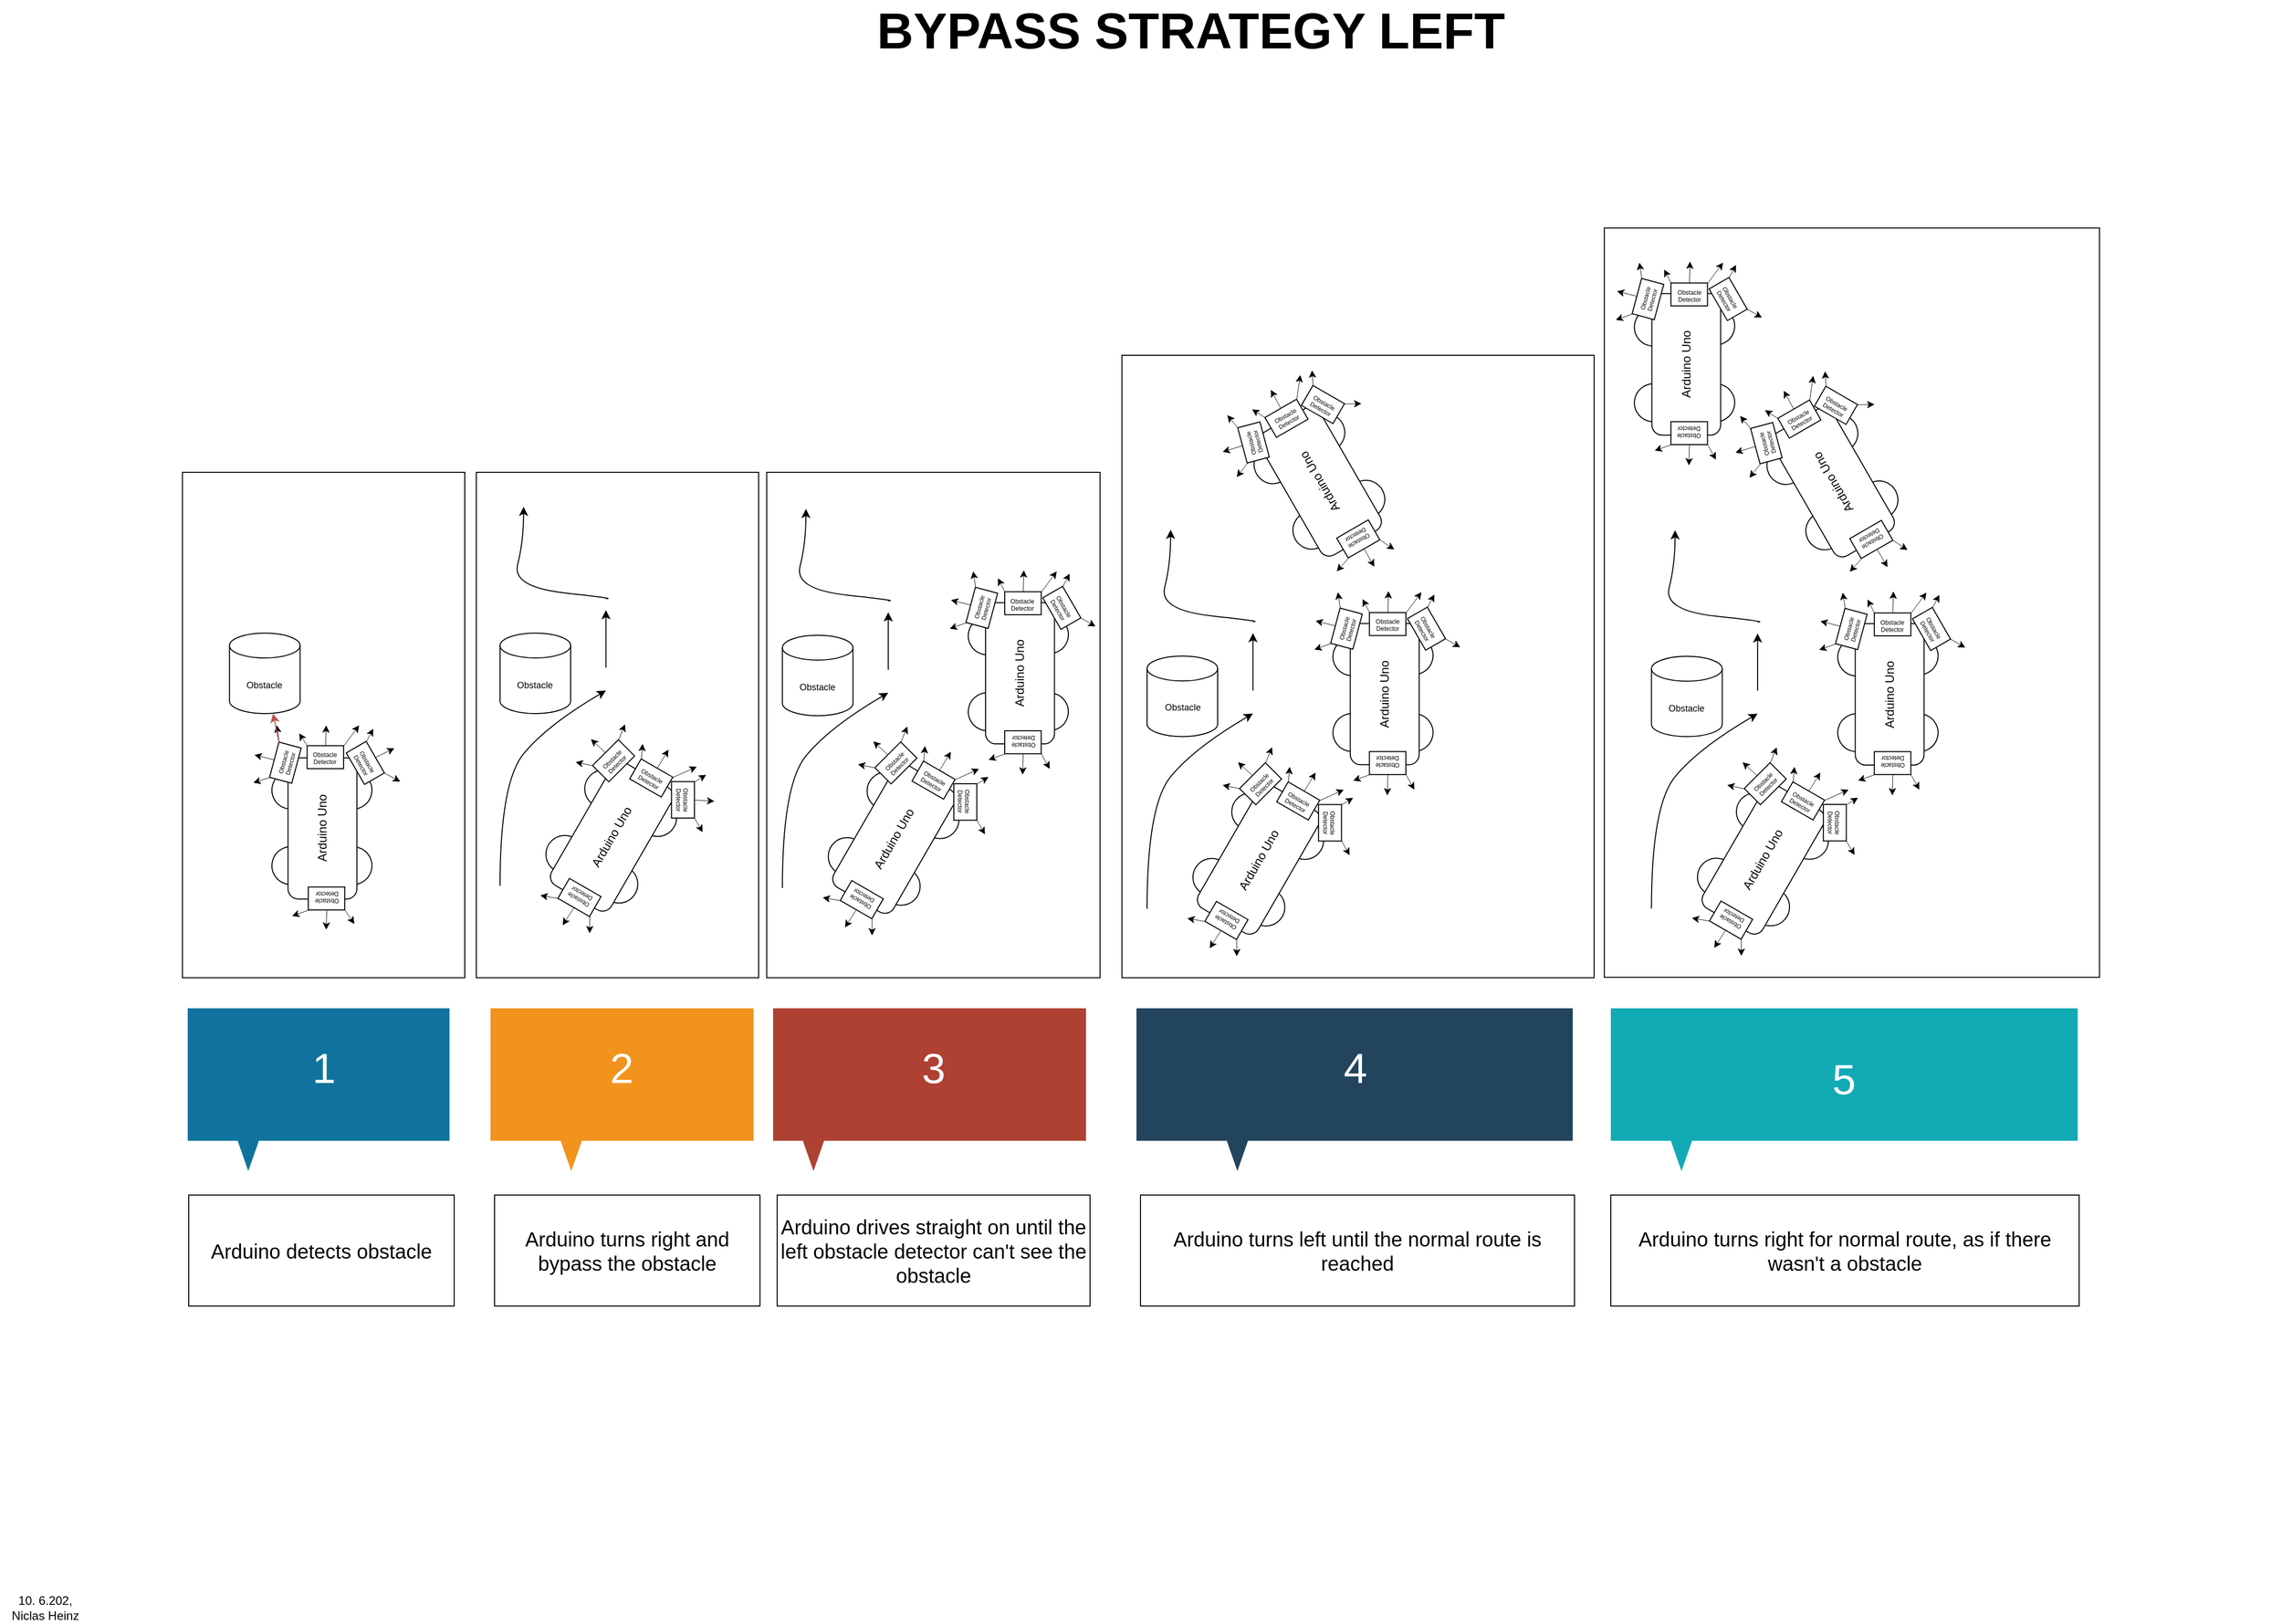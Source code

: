 <mxfile>
    <diagram name="bypass strategy obstacle left" id="dR8AafDq_mMVZ9N_Uit_">
        <mxGraphModel dx="2700" dy="1177" grid="1" gridSize="10" guides="1" tooltips="1" connect="1" arrows="1" fold="1" page="1" pageScale="1" pageWidth="2336" pageHeight="1654" math="0" shadow="0">
            <root>
                <mxCell id="0"/>
                <mxCell id="1" parent="0"/>
                <mxCell id="AN7pkXZCnYP8iV07z2iw-1" value="&lt;span style=&quot;font-size: 50px;&quot;&gt;&lt;b style=&quot;font-size: 50px;&quot;&gt;BYPASS STRATEGY LEFT&lt;/b&gt;&lt;/span&gt;" style="text;html=1;align=center;verticalAlign=middle;whiteSpace=wrap;rounded=0;fontSize=50;" parent="1" vertex="1">
                    <mxGeometry x="770" y="61" width="820" height="30" as="geometry"/>
                </mxCell>
                <mxCell id="AN7pkXZCnYP8iV07z2iw-753" value="" style="group" parent="1" vertex="1" connectable="0">
                    <mxGeometry x="1096" y="280" width="1163.52" height="821.07" as="geometry"/>
                </mxCell>
                <mxCell id="AN7pkXZCnYP8iV07z2iw-179" value="" style="group;rotation=-30;" parent="AN7pkXZCnYP8iV07z2iw-753" vertex="1" connectable="0">
                    <mxGeometry x="180.39" y="21.52" width="303.05" height="778.2" as="geometry"/>
                </mxCell>
                <mxCell id="AN7pkXZCnYP8iV07z2iw-267" value="" style="rounded=0;whiteSpace=wrap;html=1;" parent="AN7pkXZCnYP8iV07z2iw-179" vertex="1">
                    <mxGeometry x="-516.724" y="212.424" width="330.231" height="500.772" as="geometry"/>
                </mxCell>
                <mxCell id="AN7pkXZCnYP8iV07z2iw-269" value="" style="rounded=0;whiteSpace=wrap;html=1;" parent="AN7pkXZCnYP8iV07z2iw-179" vertex="1">
                    <mxGeometry x="-164.719" y="96.476" width="467.769" height="616.724" as="geometry"/>
                </mxCell>
                <mxCell id="AN7pkXZCnYP8iV07z2iw-235" value="" style="rounded=0;whiteSpace=wrap;html=1;" parent="AN7pkXZCnYP8iV07z2iw-179" vertex="1">
                    <mxGeometry x="-804.458" y="212.424" width="279.738" height="500.772" as="geometry"/>
                </mxCell>
                <mxCell id="AN7pkXZCnYP8iV07z2iw-234" value="" style="rounded=0;whiteSpace=wrap;html=1;" parent="AN7pkXZCnYP8iV07z2iw-179" vertex="1">
                    <mxGeometry x="-1095.642" y="212.424" width="279.738" height="500.772" as="geometry"/>
                </mxCell>
                <mxCell id="AN7pkXZCnYP8iV07z2iw-20" value="&lt;font style=&quot;font-size: 9px;&quot;&gt;Obstacle&lt;/font&gt;" style="shape=cylinder3;whiteSpace=wrap;html=1;boundedLbl=1;backgroundOutline=1;size=12.304;" parent="AN7pkXZCnYP8iV07z2iw-179" vertex="1">
                    <mxGeometry x="-1049.019" y="371.76" width="69.935" height="79.668" as="geometry"/>
                </mxCell>
                <mxCell id="AN7pkXZCnYP8iV07z2iw-6" value="" style="ellipse;whiteSpace=wrap;html=1;aspect=fixed;rotation=-30;" parent="AN7pkXZCnYP8iV07z2iw-179" vertex="1">
                    <mxGeometry x="-1007.012" y="583.45" width="37.392" height="37.392" as="geometry"/>
                </mxCell>
                <mxCell id="AN7pkXZCnYP8iV07z2iw-5" value="" style="ellipse;whiteSpace=wrap;html=1;aspect=fixed;rotation=-30;" parent="AN7pkXZCnYP8iV07z2iw-179" vertex="1">
                    <mxGeometry x="-945.236" y="583.45" width="37.392" height="37.392" as="geometry"/>
                </mxCell>
                <mxCell id="AN7pkXZCnYP8iV07z2iw-4" value="" style="ellipse;whiteSpace=wrap;html=1;aspect=fixed;rotation=-30;" parent="AN7pkXZCnYP8iV07z2iw-179" vertex="1">
                    <mxGeometry x="-945.236" y="508.665" width="37.392" height="37.392" as="geometry"/>
                </mxCell>
                <mxCell id="AN7pkXZCnYP8iV07z2iw-7" value="" style="ellipse;whiteSpace=wrap;html=1;aspect=fixed;rotation=-30;" parent="AN7pkXZCnYP8iV07z2iw-179" vertex="1">
                    <mxGeometry x="-1007.012" y="508.665" width="37.392" height="37.392" as="geometry"/>
                </mxCell>
                <mxCell id="AN7pkXZCnYP8iV07z2iw-3" value="Arduino Uno" style="rounded=1;whiteSpace=wrap;html=1;rotation=-90;" parent="AN7pkXZCnYP8iV07z2iw-179" vertex="1">
                    <mxGeometry x="-1026.827" y="531.097" width="139.869" height="68.287" as="geometry"/>
                </mxCell>
                <mxCell id="AN7pkXZCnYP8iV07z2iw-32" value="" style="group" parent="AN7pkXZCnYP8iV07z2iw-179" vertex="1" connectable="0">
                    <mxGeometry x="-1029.628" y="474.641" width="52.18" height="45.285" as="geometry"/>
                </mxCell>
                <mxCell id="AN7pkXZCnYP8iV07z2iw-23" value="" style="group;rotation=15;" parent="AN7pkXZCnYP8iV07z2iw-32" vertex="1" connectable="0">
                    <mxGeometry x="3.921" y="5.002" width="44.339" height="35.282" as="geometry"/>
                </mxCell>
                <mxCell id="AN7pkXZCnYP8iV07z2iw-15" value="" style="endArrow=classic;html=1;rounded=0;strokeWidth=0.5;exitX=0.5;exitY=0;exitDx=0;exitDy=0;" parent="AN7pkXZCnYP8iV07z2iw-23" source="AN7pkXZCnYP8iV07z2iw-11" edge="1">
                    <mxGeometry width="50" height="50" relative="1" as="geometry">
                        <mxPoint x="-10.49" y="14.796" as="sourcePoint"/>
                        <mxPoint x="1.166" y="12.519" as="targetPoint"/>
                    </mxGeometry>
                </mxCell>
                <mxCell id="AN7pkXZCnYP8iV07z2iw-11" value="&lt;p style=&quot;line-height: 40%;&quot;&gt;&lt;font style=&quot;font-size: 6px;&quot;&gt;Obstacle Detector&lt;/font&gt;&lt;/p&gt;" style="rounded=0;whiteSpace=wrap;html=1;rotation=-75;" parent="AN7pkXZCnYP8iV07z2iw-23" vertex="1">
                    <mxGeometry x="13.987" y="9.105" width="36.133" height="22.762" as="geometry"/>
                </mxCell>
                <mxCell id="AN7pkXZCnYP8iV07z2iw-29" value="" style="endArrow=classic;html=1;rounded=0;strokeWidth=0.5;exitX=1;exitY=0;exitDx=0;exitDy=0;" parent="AN7pkXZCnYP8iV07z2iw-23" source="AN7pkXZCnYP8iV07z2iw-11" edge="1">
                    <mxGeometry width="50" height="50" relative="1" as="geometry">
                        <mxPoint x="19.815" y="4.552" as="sourcePoint"/>
                        <mxPoint x="23.312" y="-16.833" as="targetPoint"/>
                    </mxGeometry>
                </mxCell>
                <mxCell id="AN7pkXZCnYP8iV07z2iw-31" value="" style="endArrow=classic;html=1;rounded=0;strokeWidth=0.5;exitX=0;exitY=0;exitDx=0;exitDy=0;" parent="AN7pkXZCnYP8iV07z2iw-32" source="AN7pkXZCnYP8iV07z2iw-11" edge="1">
                    <mxGeometry width="50" height="50" relative="1" as="geometry">
                        <mxPoint x="41.219" y="16.383" as="sourcePoint"/>
                        <mxPoint x="3.921" y="45.075" as="targetPoint"/>
                    </mxGeometry>
                </mxCell>
                <mxCell id="AN7pkXZCnYP8iV07z2iw-34" value="" style="group;rotation=75;" parent="AN7pkXZCnYP8iV07z2iw-179" vertex="1" connectable="0">
                    <mxGeometry x="-979.089" y="462.805" width="52.18" height="45.285" as="geometry"/>
                </mxCell>
                <mxCell id="AN7pkXZCnYP8iV07z2iw-35" value="" style="group;rotation=90;" parent="AN7pkXZCnYP8iV07z2iw-34" vertex="1" connectable="0">
                    <mxGeometry x="3.497" y="4.552" width="44.339" height="35.282" as="geometry"/>
                </mxCell>
                <mxCell id="AN7pkXZCnYP8iV07z2iw-36" value="" style="endArrow=classic;html=1;rounded=0;strokeWidth=0.5;exitX=0.5;exitY=0;exitDx=0;exitDy=0;" parent="AN7pkXZCnYP8iV07z2iw-35" source="AN7pkXZCnYP8iV07z2iw-37" edge="1">
                    <mxGeometry width="50" height="50" relative="1" as="geometry">
                        <mxPoint x="17.484" y="-14.796" as="sourcePoint"/>
                        <mxPoint x="22.146" y="-4.552" as="targetPoint"/>
                    </mxGeometry>
                </mxCell>
                <mxCell id="AN7pkXZCnYP8iV07z2iw-37" value="&lt;p style=&quot;line-height: 40%;&quot;&gt;&lt;font style=&quot;font-size: 6px;&quot;&gt;Obstacle Detector&lt;/font&gt;&lt;/p&gt;" style="rounded=0;whiteSpace=wrap;html=1;rotation=0;" parent="AN7pkXZCnYP8iV07z2iw-35" vertex="1">
                    <mxGeometry x="3.497" y="15.934" width="36.133" height="22.762" as="geometry"/>
                </mxCell>
                <mxCell id="AN7pkXZCnYP8iV07z2iw-38" value="" style="endArrow=classic;html=1;rounded=0;strokeWidth=0.5;exitX=1;exitY=0;exitDx=0;exitDy=0;" parent="AN7pkXZCnYP8iV07z2iw-35" source="AN7pkXZCnYP8iV07z2iw-37" edge="1">
                    <mxGeometry width="50" height="50" relative="1" as="geometry">
                        <mxPoint x="34.967" y="11.381" as="sourcePoint"/>
                        <mxPoint x="54.786" y="-4.547" as="targetPoint"/>
                    </mxGeometry>
                </mxCell>
                <mxCell id="AN7pkXZCnYP8iV07z2iw-39" value="" style="endArrow=classic;html=1;rounded=0;strokeWidth=0.5;exitX=0;exitY=0;exitDx=0;exitDy=0;" parent="AN7pkXZCnYP8iV07z2iw-34" source="AN7pkXZCnYP8iV07z2iw-37" edge="1">
                    <mxGeometry width="50" height="50" relative="1" as="geometry">
                        <mxPoint x="36.133" y="35.282" as="sourcePoint"/>
                        <mxPoint x="-1.166" y="7.967" as="targetPoint"/>
                    </mxGeometry>
                </mxCell>
                <mxCell id="AN7pkXZCnYP8iV07z2iw-41" value="" style="group;rotation=-225;" parent="AN7pkXZCnYP8iV07z2iw-179" vertex="1" connectable="0">
                    <mxGeometry x="-932.466" y="474.186" width="52.18" height="45.285" as="geometry"/>
                </mxCell>
                <mxCell id="AN7pkXZCnYP8iV07z2iw-42" value="" style="group;rotation=-210;" parent="AN7pkXZCnYP8iV07z2iw-41" vertex="1" connectable="0">
                    <mxGeometry x="4.662" y="4.552" width="44.339" height="35.282" as="geometry"/>
                </mxCell>
                <mxCell id="AN7pkXZCnYP8iV07z2iw-43" value="" style="endArrow=classic;html=1;rounded=0;strokeWidth=0.5;exitX=0.5;exitY=0;exitDx=0;exitDy=0;" parent="AN7pkXZCnYP8iV07z2iw-42" source="AN7pkXZCnYP8iV07z2iw-44" edge="1">
                    <mxGeometry width="50" height="50" relative="1" as="geometry">
                        <mxPoint x="48.954" y="-2.276" as="sourcePoint"/>
                        <mxPoint x="41.961" y="6.829" as="targetPoint"/>
                    </mxGeometry>
                </mxCell>
                <mxCell id="AN7pkXZCnYP8iV07z2iw-44" value="&lt;p style=&quot;line-height: 40%;&quot;&gt;&lt;font style=&quot;font-size: 6px;&quot;&gt;Obstacle Detector&lt;/font&gt;&lt;/p&gt;" style="rounded=0;whiteSpace=wrap;html=1;rotation=-300;" parent="AN7pkXZCnYP8iV07z2iw-42" vertex="1">
                    <mxGeometry x="-4.662" y="10.243" width="36.133" height="22.762" as="geometry"/>
                </mxCell>
                <mxCell id="AN7pkXZCnYP8iV07z2iw-45" value="" style="endArrow=classic;html=1;rounded=0;strokeWidth=0.5;exitX=1;exitY=0;exitDx=0;exitDy=0;" parent="AN7pkXZCnYP8iV07z2iw-42" source="AN7pkXZCnYP8iV07z2iw-44" edge="1">
                    <mxGeometry width="50" height="50" relative="1" as="geometry">
                        <mxPoint x="33.802" y="25.039" as="sourcePoint"/>
                        <mxPoint x="47.789" y="39.834" as="targetPoint"/>
                    </mxGeometry>
                </mxCell>
                <mxCell id="AN7pkXZCnYP8iV07z2iw-46" value="" style="endArrow=classic;html=1;rounded=0;strokeWidth=0.5;exitX=0;exitY=0;exitDx=0;exitDy=0;" parent="AN7pkXZCnYP8iV07z2iw-41" source="AN7pkXZCnYP8iV07z2iw-44" edge="1">
                    <mxGeometry width="50" height="50" relative="1" as="geometry">
                        <mxPoint x="19.815" y="37.558" as="sourcePoint"/>
                        <mxPoint x="25.643" y="-7.967" as="targetPoint"/>
                    </mxGeometry>
                </mxCell>
                <mxCell id="AN7pkXZCnYP8iV07z2iw-47" value="" style="group;rotation=-105;" parent="AN7pkXZCnYP8iV07z2iw-179" vertex="1" connectable="0">
                    <mxGeometry x="-979.089" y="622.141" width="52.18" height="45.285" as="geometry"/>
                </mxCell>
                <mxCell id="AN7pkXZCnYP8iV07z2iw-48" value="" style="group;rotation=-90;" parent="AN7pkXZCnYP8iV07z2iw-47" vertex="1" connectable="0">
                    <mxGeometry x="3.497" y="4.552" width="44.339" height="35.282" as="geometry"/>
                </mxCell>
                <mxCell id="AN7pkXZCnYP8iV07z2iw-49" value="" style="endArrow=classic;html=1;rounded=0;strokeWidth=0.5;exitX=0.5;exitY=0;exitDx=0;exitDy=0;" parent="AN7pkXZCnYP8iV07z2iw-48" source="AN7pkXZCnYP8iV07z2iw-50" edge="1">
                    <mxGeometry width="50" height="50" relative="1" as="geometry">
                        <mxPoint x="27.974" y="48.939" as="sourcePoint"/>
                        <mxPoint x="22.146" y="38.696" as="targetPoint"/>
                    </mxGeometry>
                </mxCell>
                <mxCell id="AN7pkXZCnYP8iV07z2iw-50" value="&lt;p style=&quot;line-height: 40%;&quot;&gt;&lt;font style=&quot;font-size: 6px;&quot;&gt;Obstacle Detector&lt;/font&gt;&lt;/p&gt;" style="rounded=0;whiteSpace=wrap;html=1;rotation=-180;" parent="AN7pkXZCnYP8iV07z2iw-48" vertex="1">
                    <mxGeometry x="4.662" y="-3.414" width="36.133" height="22.762" as="geometry"/>
                </mxCell>
                <mxCell id="AN7pkXZCnYP8iV07z2iw-51" value="" style="endArrow=classic;html=1;rounded=0;strokeWidth=0.5;exitX=1;exitY=0;exitDx=0;exitDy=0;" parent="AN7pkXZCnYP8iV07z2iw-48" source="AN7pkXZCnYP8iV07z2iw-50" edge="1">
                    <mxGeometry width="50" height="50" relative="1" as="geometry">
                        <mxPoint x="9.325" y="22.762" as="sourcePoint"/>
                        <mxPoint x="-11.656" y="25.039" as="targetPoint"/>
                    </mxGeometry>
                </mxCell>
                <mxCell id="AN7pkXZCnYP8iV07z2iw-52" value="" style="endArrow=classic;html=1;rounded=0;strokeWidth=0.5;exitX=0;exitY=0;exitDx=0;exitDy=0;" parent="AN7pkXZCnYP8iV07z2iw-47" source="AN7pkXZCnYP8iV07z2iw-50" edge="1">
                    <mxGeometry width="50" height="50" relative="1" as="geometry">
                        <mxPoint x="16.318" y="10.243" as="sourcePoint"/>
                        <mxPoint x="53.617" y="37.558" as="targetPoint"/>
                    </mxGeometry>
                </mxCell>
                <mxCell id="AN7pkXZCnYP8iV07z2iw-53" value="" style="endArrow=classic;html=1;rounded=0;fillColor=#f8cecc;strokeColor=#b85450;exitX=1;exitY=0;exitDx=0;exitDy=0;" parent="AN7pkXZCnYP8iV07z2iw-179" source="AN7pkXZCnYP8iV07z2iw-11" target="AN7pkXZCnYP8iV07z2iw-20" edge="1">
                    <mxGeometry width="50" height="50" relative="1" as="geometry">
                        <mxPoint x="-990.74" y="474.646" as="sourcePoint"/>
                        <mxPoint x="-932.462" y="417.74" as="targetPoint"/>
                    </mxGeometry>
                </mxCell>
                <mxCell id="AN7pkXZCnYP8iV07z2iw-55" value="&lt;font style=&quot;font-size: 9px;&quot;&gt;Obstacle&lt;/font&gt;" style="shape=cylinder3;whiteSpace=wrap;html=1;boundedLbl=1;backgroundOutline=1;size=12.304;" parent="AN7pkXZCnYP8iV07z2iw-179" vertex="1">
                    <mxGeometry x="-780.937" y="371.76" width="69.935" height="79.668" as="geometry"/>
                </mxCell>
                <mxCell id="AN7pkXZCnYP8iV07z2iw-86" value="" style="group;rotation=30;" parent="AN7pkXZCnYP8iV07z2iw-179" vertex="1" connectable="0">
                    <mxGeometry x="-743.642" y="466.361" width="158.097" height="220.271" as="geometry"/>
                </mxCell>
                <mxCell id="AN7pkXZCnYP8iV07z2iw-56" value="" style="ellipse;whiteSpace=wrap;html=1;aspect=fixed;rotation=0;" parent="AN7pkXZCnYP8iV07z2iw-86" vertex="1">
                    <mxGeometry x="8.159" y="105.845" width="37.392" height="37.392" as="geometry"/>
                </mxCell>
                <mxCell id="AN7pkXZCnYP8iV07z2iw-57" value="" style="ellipse;whiteSpace=wrap;html=1;aspect=fixed;rotation=0;" parent="AN7pkXZCnYP8iV07z2iw-86" vertex="1">
                    <mxGeometry x="61.776" y="135.436" width="37.392" height="37.392" as="geometry"/>
                </mxCell>
                <mxCell id="AN7pkXZCnYP8iV07z2iw-58" value="" style="ellipse;whiteSpace=wrap;html=1;aspect=fixed;rotation=0;" parent="AN7pkXZCnYP8iV07z2iw-86" vertex="1">
                    <mxGeometry x="100.24" y="69.425" width="37.392" height="37.392" as="geometry"/>
                </mxCell>
                <mxCell id="AN7pkXZCnYP8iV07z2iw-59" value="" style="ellipse;whiteSpace=wrap;html=1;aspect=fixed;rotation=0;" parent="AN7pkXZCnYP8iV07z2iw-86" vertex="1">
                    <mxGeometry x="46.623" y="40.972" width="37.392" height="37.392" as="geometry"/>
                </mxCell>
                <mxCell id="AN7pkXZCnYP8iV07z2iw-60" value="Arduino Uno" style="rounded=1;whiteSpace=wrap;html=1;rotation=-60;" parent="AN7pkXZCnYP8iV07z2iw-86" vertex="1">
                    <mxGeometry x="3.497" y="72.84" width="139.869" height="68.287" as="geometry"/>
                </mxCell>
                <mxCell id="AN7pkXZCnYP8iV07z2iw-61" value="" style="group;rotation=30;" parent="AN7pkXZCnYP8iV07z2iw-86" vertex="1" connectable="0">
                    <mxGeometry x="41.961" y="2.276" width="52.18" height="45.285" as="geometry"/>
                </mxCell>
                <mxCell id="AN7pkXZCnYP8iV07z2iw-62" value="" style="group;rotation=45;" parent="AN7pkXZCnYP8iV07z2iw-61" vertex="1" connectable="0">
                    <mxGeometry x="3.497" y="4.552" width="44.339" height="35.282" as="geometry"/>
                </mxCell>
                <mxCell id="AN7pkXZCnYP8iV07z2iw-63" value="" style="endArrow=classic;html=1;rounded=0;strokeWidth=0.5;exitX=0.5;exitY=0;exitDx=0;exitDy=0;" parent="AN7pkXZCnYP8iV07z2iw-62" source="AN7pkXZCnYP8iV07z2iw-64" edge="1">
                    <mxGeometry width="50" height="50" relative="1" as="geometry">
                        <mxPoint x="-4.662" as="sourcePoint"/>
                        <mxPoint x="6.993" y="3.414" as="targetPoint"/>
                    </mxGeometry>
                </mxCell>
                <mxCell id="AN7pkXZCnYP8iV07z2iw-64" value="&lt;p style=&quot;line-height: 40%;&quot;&gt;&lt;font style=&quot;font-size: 6px;&quot;&gt;Obstacle Detector&lt;/font&gt;&lt;/p&gt;" style="rounded=0;whiteSpace=wrap;html=1;rotation=-45;" parent="AN7pkXZCnYP8iV07z2iw-62" vertex="1">
                    <mxGeometry x="11.656" y="13.657" width="36.133" height="22.762" as="geometry"/>
                </mxCell>
                <mxCell id="AN7pkXZCnYP8iV07z2iw-65" value="" style="endArrow=classic;html=1;rounded=0;strokeWidth=0.5;exitX=1;exitY=0;exitDx=0;exitDy=0;" parent="AN7pkXZCnYP8iV07z2iw-62" source="AN7pkXZCnYP8iV07z2iw-64" edge="1">
                    <mxGeometry width="50" height="50" relative="1" as="geometry">
                        <mxPoint x="26.808" y="5.691" as="sourcePoint"/>
                        <mxPoint x="40.795" y="-11.381" as="targetPoint"/>
                    </mxGeometry>
                </mxCell>
                <mxCell id="AN7pkXZCnYP8iV07z2iw-66" value="" style="endArrow=classic;html=1;rounded=0;strokeWidth=0.5;exitX=0;exitY=0;exitDx=0;exitDy=0;" parent="AN7pkXZCnYP8iV07z2iw-61" source="AN7pkXZCnYP8iV07z2iw-64" edge="1">
                    <mxGeometry width="50" height="50" relative="1" as="geometry">
                        <mxPoint x="41.961" y="25.039" as="sourcePoint"/>
                        <mxPoint x="-4.662" y="30.729" as="targetPoint"/>
                    </mxGeometry>
                </mxCell>
                <mxCell id="AN7pkXZCnYP8iV07z2iw-67" value="" style="group;rotation=105;" parent="AN7pkXZCnYP8iV07z2iw-86" vertex="1" connectable="0">
                    <mxGeometry x="92.081" y="18.21" width="52.18" height="45.285" as="geometry"/>
                </mxCell>
                <mxCell id="AN7pkXZCnYP8iV07z2iw-68" value="" style="group;rotation=120;" parent="AN7pkXZCnYP8iV07z2iw-67" vertex="1" connectable="0">
                    <mxGeometry x="3.497" y="4.552" width="44.339" height="35.282" as="geometry"/>
                </mxCell>
                <mxCell id="AN7pkXZCnYP8iV07z2iw-69" value="" style="endArrow=classic;html=1;rounded=0;strokeWidth=0.5;exitX=0.5;exitY=0;exitDx=0;exitDy=0;" parent="AN7pkXZCnYP8iV07z2iw-68" source="AN7pkXZCnYP8iV07z2iw-70" edge="1">
                    <mxGeometry width="50" height="50" relative="1" as="geometry">
                        <mxPoint x="33.802" y="-12.519" as="sourcePoint"/>
                        <mxPoint x="33.802" y="-2.276" as="targetPoint"/>
                    </mxGeometry>
                </mxCell>
                <mxCell id="AN7pkXZCnYP8iV07z2iw-70" value="&lt;p style=&quot;line-height: 40%;&quot;&gt;&lt;font style=&quot;font-size: 6px;&quot;&gt;Obstacle Detector&lt;/font&gt;&lt;/p&gt;" style="rounded=0;whiteSpace=wrap;html=1;rotation=30;" parent="AN7pkXZCnYP8iV07z2iw-68" vertex="1">
                    <mxGeometry x="-1.166" y="14.796" width="36.133" height="22.762" as="geometry"/>
                </mxCell>
                <mxCell id="AN7pkXZCnYP8iV07z2iw-71" value="" style="endArrow=classic;html=1;rounded=0;strokeWidth=0.5;exitX=1;exitY=0;exitDx=0;exitDy=0;" parent="AN7pkXZCnYP8iV07z2iw-68" source="AN7pkXZCnYP8iV07z2iw-70" edge="1">
                    <mxGeometry width="50" height="50" relative="1" as="geometry">
                        <mxPoint x="36.133" y="18.21" as="sourcePoint"/>
                        <mxPoint x="61.776" y="14.796" as="targetPoint"/>
                    </mxGeometry>
                </mxCell>
                <mxCell id="AN7pkXZCnYP8iV07z2iw-72" value="" style="endArrow=classic;html=1;rounded=0;strokeWidth=0.5;exitX=0;exitY=0;exitDx=0;exitDy=0;" parent="AN7pkXZCnYP8iV07z2iw-67" source="AN7pkXZCnYP8iV07z2iw-70" edge="1">
                    <mxGeometry width="50" height="50" relative="1" as="geometry">
                        <mxPoint x="27.974" y="38.696" as="sourcePoint"/>
                        <mxPoint x="11.656" y="-3.414" as="targetPoint"/>
                    </mxGeometry>
                </mxCell>
                <mxCell id="AN7pkXZCnYP8iV07z2iw-73" value="" style="group;rotation=-195;" parent="AN7pkXZCnYP8iV07z2iw-86" vertex="1" connectable="0">
                    <mxGeometry x="125.882" y="48.939" width="52.18" height="45.285" as="geometry"/>
                </mxCell>
                <mxCell id="AN7pkXZCnYP8iV07z2iw-74" value="" style="group;rotation=-180;" parent="AN7pkXZCnYP8iV07z2iw-73" vertex="1" connectable="0">
                    <mxGeometry x="4.662" y="4.552" width="44.339" height="35.282" as="geometry"/>
                </mxCell>
                <mxCell id="AN7pkXZCnYP8iV07z2iw-75" value="" style="endArrow=classic;html=1;rounded=0;strokeWidth=0.5;exitX=0.5;exitY=0;exitDx=0;exitDy=0;" parent="AN7pkXZCnYP8iV07z2iw-74" source="AN7pkXZCnYP8iV07z2iw-76" edge="1">
                    <mxGeometry width="50" height="50" relative="1" as="geometry">
                        <mxPoint x="55.948" y="12.519" as="sourcePoint"/>
                        <mxPoint x="44.292" y="18.21" as="targetPoint"/>
                    </mxGeometry>
                </mxCell>
                <mxCell id="AN7pkXZCnYP8iV07z2iw-76" value="&lt;p style=&quot;line-height: 40%;&quot;&gt;&lt;font style=&quot;font-size: 6px;&quot;&gt;Obstacle Detector&lt;/font&gt;&lt;/p&gt;" style="rounded=0;whiteSpace=wrap;html=1;rotation=-270;" parent="AN7pkXZCnYP8iV07z2iw-74" vertex="1">
                    <mxGeometry x="-4.662" y="5.691" width="36.133" height="22.762" as="geometry"/>
                </mxCell>
                <mxCell id="AN7pkXZCnYP8iV07z2iw-77" value="" style="endArrow=classic;html=1;rounded=0;strokeWidth=0.5;exitX=1;exitY=0;exitDx=0;exitDy=0;" parent="AN7pkXZCnYP8iV07z2iw-74" source="AN7pkXZCnYP8iV07z2iw-76" edge="1">
                    <mxGeometry width="50" height="50" relative="1" as="geometry">
                        <mxPoint x="27.974" y="30.729" as="sourcePoint"/>
                        <mxPoint x="32.636" y="48.939" as="targetPoint"/>
                    </mxGeometry>
                </mxCell>
                <mxCell id="AN7pkXZCnYP8iV07z2iw-78" value="" style="endArrow=classic;html=1;rounded=0;strokeWidth=0.5;exitX=0;exitY=0;exitDx=0;exitDy=0;" parent="AN7pkXZCnYP8iV07z2iw-73" source="AN7pkXZCnYP8iV07z2iw-76" edge="1">
                    <mxGeometry width="50" height="50" relative="1" as="geometry">
                        <mxPoint x="12.821" y="31.867" as="sourcePoint"/>
                        <mxPoint x="40.795" y="-3.414" as="targetPoint"/>
                    </mxGeometry>
                </mxCell>
                <mxCell id="AN7pkXZCnYP8iV07z2iw-79" value="" style="group;rotation=-75;" parent="AN7pkXZCnYP8iV07z2iw-86" vertex="1" connectable="0">
                    <mxGeometry x="10.49" y="153.646" width="52.18" height="45.285" as="geometry"/>
                </mxCell>
                <mxCell id="AN7pkXZCnYP8iV07z2iw-80" value="" style="group;rotation=-60;" parent="AN7pkXZCnYP8iV07z2iw-79" vertex="1" connectable="0">
                    <mxGeometry x="3.497" y="4.552" width="44.339" height="35.282" as="geometry"/>
                </mxCell>
                <mxCell id="AN7pkXZCnYP8iV07z2iw-81" value="" style="endArrow=classic;html=1;rounded=0;strokeWidth=0.5;exitX=0.5;exitY=0;exitDx=0;exitDy=0;" parent="AN7pkXZCnYP8iV07z2iw-80" source="AN7pkXZCnYP8iV07z2iw-82" edge="1">
                    <mxGeometry width="50" height="50" relative="1" as="geometry">
                        <mxPoint x="11.656" y="47.801" as="sourcePoint"/>
                        <mxPoint x="10.49" y="36.42" as="targetPoint"/>
                    </mxGeometry>
                </mxCell>
                <mxCell id="AN7pkXZCnYP8iV07z2iw-82" value="&lt;p style=&quot;line-height: 40%;&quot;&gt;&lt;font style=&quot;font-size: 6px;&quot;&gt;Obstacle Detector&lt;/font&gt;&lt;/p&gt;" style="rounded=0;whiteSpace=wrap;html=1;rotation=-150;" parent="AN7pkXZCnYP8iV07z2iw-80" vertex="1">
                    <mxGeometry x="9.325" y="-2.276" width="36.133" height="22.762" as="geometry"/>
                </mxCell>
                <mxCell id="AN7pkXZCnYP8iV07z2iw-83" value="" style="endArrow=classic;html=1;rounded=0;strokeWidth=0.5;exitX=1;exitY=0;exitDx=0;exitDy=0;" parent="AN7pkXZCnYP8iV07z2iw-80" source="AN7pkXZCnYP8iV07z2iw-82" edge="1">
                    <mxGeometry width="50" height="50" relative="1" as="geometry">
                        <mxPoint x="8.159" y="15.934" as="sourcePoint"/>
                        <mxPoint x="-11.656" y="6.829" as="targetPoint"/>
                    </mxGeometry>
                </mxCell>
                <mxCell id="AN7pkXZCnYP8iV07z2iw-84" value="" style="endArrow=classic;html=1;rounded=0;strokeWidth=0.5;exitX=0;exitY=0;exitDx=0;exitDy=0;" parent="AN7pkXZCnYP8iV07z2iw-79" source="AN7pkXZCnYP8iV07z2iw-82" edge="1">
                    <mxGeometry width="50" height="50" relative="1" as="geometry">
                        <mxPoint x="24.477" y="6.829" as="sourcePoint"/>
                        <mxPoint x="40.795" y="48.939" as="targetPoint"/>
                    </mxGeometry>
                </mxCell>
                <mxCell id="AN7pkXZCnYP8iV07z2iw-87" value="" style="curved=1;endArrow=classic;html=1;rounded=0;" parent="AN7pkXZCnYP8iV07z2iw-179" edge="1">
                    <mxGeometry width="50" height="50" relative="1" as="geometry">
                        <mxPoint x="-780.937" y="622.146" as="sourcePoint"/>
                        <mxPoint x="-676.035" y="428.666" as="targetPoint"/>
                        <Array as="points">
                            <mxPoint x="-780.937" y="519.716"/>
                            <mxPoint x="-734.313" y="462.81"/>
                        </Array>
                    </mxGeometry>
                </mxCell>
                <mxCell id="AN7pkXZCnYP8iV07z2iw-88" value="" style="endArrow=classic;html=1;rounded=0;" parent="AN7pkXZCnYP8iV07z2iw-179" edge="1">
                    <mxGeometry width="50" height="50" relative="1" as="geometry">
                        <mxPoint x="-676.035" y="405.904" as="sourcePoint"/>
                        <mxPoint x="-676.035" y="348.998" as="targetPoint"/>
                    </mxGeometry>
                </mxCell>
                <mxCell id="AN7pkXZCnYP8iV07z2iw-89" value="" style="curved=1;endArrow=classic;html=1;rounded=0;" parent="AN7pkXZCnYP8iV07z2iw-179" edge="1">
                    <mxGeometry width="50" height="50" relative="1" as="geometry">
                        <mxPoint x="-676.035" y="337.617" as="sourcePoint"/>
                        <mxPoint x="-757.625" y="246.567" as="targetPoint"/>
                        <Array as="points">
                            <mxPoint x="-664.379" y="337.617"/>
                            <mxPoint x="-769.281" y="326.236"/>
                            <mxPoint x="-757.625" y="280.711"/>
                        </Array>
                    </mxGeometry>
                </mxCell>
                <mxCell id="AN7pkXZCnYP8iV07z2iw-90" value="&lt;font style=&quot;font-size: 9px;&quot;&gt;Obstacle&lt;/font&gt;" style="shape=cylinder3;whiteSpace=wrap;html=1;boundedLbl=1;backgroundOutline=1;size=12.304;" parent="AN7pkXZCnYP8iV07z2iw-179" vertex="1">
                    <mxGeometry x="-501.198" y="373.9" width="69.935" height="79.668" as="geometry"/>
                </mxCell>
                <mxCell id="AN7pkXZCnYP8iV07z2iw-117" value="" style="curved=1;endArrow=classic;html=1;rounded=0;" parent="AN7pkXZCnYP8iV07z2iw-179" edge="1">
                    <mxGeometry width="50" height="50" relative="1" as="geometry">
                        <mxPoint x="-501.198" y="624.286" as="sourcePoint"/>
                        <mxPoint x="-396.296" y="430.806" as="targetPoint"/>
                        <Array as="points">
                            <mxPoint x="-501.198" y="521.855"/>
                            <mxPoint x="-454.575" y="464.95"/>
                        </Array>
                    </mxGeometry>
                </mxCell>
                <mxCell id="AN7pkXZCnYP8iV07z2iw-118" value="" style="endArrow=classic;html=1;rounded=0;" parent="AN7pkXZCnYP8iV07z2iw-179" edge="1">
                    <mxGeometry width="50" height="50" relative="1" as="geometry">
                        <mxPoint x="-396.296" y="408.044" as="sourcePoint"/>
                        <mxPoint x="-396.296" y="351.138" as="targetPoint"/>
                    </mxGeometry>
                </mxCell>
                <mxCell id="AN7pkXZCnYP8iV07z2iw-119" value="" style="curved=1;endArrow=classic;html=1;rounded=0;" parent="AN7pkXZCnYP8iV07z2iw-179" edge="1">
                    <mxGeometry width="50" height="50" relative="1" as="geometry">
                        <mxPoint x="-396.296" y="339.756" as="sourcePoint"/>
                        <mxPoint x="-477.887" y="248.707" as="targetPoint"/>
                        <Array as="points">
                            <mxPoint x="-384.64" y="339.756"/>
                            <mxPoint x="-489.542" y="328.375"/>
                            <mxPoint x="-477.887" y="282.851"/>
                        </Array>
                    </mxGeometry>
                </mxCell>
                <mxCell id="AN7pkXZCnYP8iV07z2iw-120" value="" style="group" parent="AN7pkXZCnYP8iV07z2iw-179" vertex="1" connectable="0">
                    <mxGeometry x="-456.475" y="461.073" width="159.249" height="214.184" as="geometry"/>
                </mxCell>
                <mxCell id="AN7pkXZCnYP8iV07z2iw-91" value="" style="ellipse;whiteSpace=wrap;html=1;aspect=fixed;rotation=0;" parent="AN7pkXZCnYP8iV07z2iw-120" vertex="1">
                    <mxGeometry x="0.73" y="113.273" width="37.392" height="37.392" as="geometry"/>
                </mxCell>
                <mxCell id="AN7pkXZCnYP8iV07z2iw-92" value="" style="ellipse;whiteSpace=wrap;html=1;aspect=fixed;rotation=0;" parent="AN7pkXZCnYP8iV07z2iw-120" vertex="1">
                    <mxGeometry x="54.347" y="142.864" width="37.392" height="37.392" as="geometry"/>
                </mxCell>
                <mxCell id="AN7pkXZCnYP8iV07z2iw-93" value="" style="ellipse;whiteSpace=wrap;html=1;aspect=fixed;rotation=0;" parent="AN7pkXZCnYP8iV07z2iw-120" vertex="1">
                    <mxGeometry x="92.811" y="76.853" width="37.392" height="37.392" as="geometry"/>
                </mxCell>
                <mxCell id="AN7pkXZCnYP8iV07z2iw-94" value="" style="ellipse;whiteSpace=wrap;html=1;aspect=fixed;rotation=0;" parent="AN7pkXZCnYP8iV07z2iw-120" vertex="1">
                    <mxGeometry x="39.194" y="48.4" width="37.392" height="37.392" as="geometry"/>
                </mxCell>
                <mxCell id="AN7pkXZCnYP8iV07z2iw-95" value="Arduino Uno" style="rounded=1;whiteSpace=wrap;html=1;rotation=-60;" parent="AN7pkXZCnYP8iV07z2iw-120" vertex="1">
                    <mxGeometry x="-3.932" y="80.267" width="139.869" height="68.287" as="geometry"/>
                </mxCell>
                <mxCell id="AN7pkXZCnYP8iV07z2iw-96" value="" style="group;rotation=30;" parent="AN7pkXZCnYP8iV07z2iw-120" vertex="1" connectable="0">
                    <mxGeometry x="34.532" y="9.704" width="52.18" height="45.285" as="geometry"/>
                </mxCell>
                <mxCell id="AN7pkXZCnYP8iV07z2iw-97" value="" style="group;rotation=45;" parent="AN7pkXZCnYP8iV07z2iw-96" vertex="1" connectable="0">
                    <mxGeometry x="3.497" y="4.552" width="44.339" height="35.282" as="geometry"/>
                </mxCell>
                <mxCell id="AN7pkXZCnYP8iV07z2iw-98" value="" style="endArrow=classic;html=1;rounded=0;strokeWidth=0.5;exitX=0.5;exitY=0;exitDx=0;exitDy=0;" parent="AN7pkXZCnYP8iV07z2iw-97" source="AN7pkXZCnYP8iV07z2iw-99" edge="1">
                    <mxGeometry width="50" height="50" relative="1" as="geometry">
                        <mxPoint x="-4.662" as="sourcePoint"/>
                        <mxPoint x="6.993" y="3.414" as="targetPoint"/>
                    </mxGeometry>
                </mxCell>
                <mxCell id="AN7pkXZCnYP8iV07z2iw-99" value="&lt;p style=&quot;line-height: 40%;&quot;&gt;&lt;font style=&quot;font-size: 6px;&quot;&gt;Obstacle Detector&lt;/font&gt;&lt;/p&gt;" style="rounded=0;whiteSpace=wrap;html=1;rotation=-45;" parent="AN7pkXZCnYP8iV07z2iw-97" vertex="1">
                    <mxGeometry x="11.656" y="13.657" width="36.133" height="22.762" as="geometry"/>
                </mxCell>
                <mxCell id="AN7pkXZCnYP8iV07z2iw-100" value="" style="endArrow=classic;html=1;rounded=0;strokeWidth=0.5;exitX=1;exitY=0;exitDx=0;exitDy=0;" parent="AN7pkXZCnYP8iV07z2iw-97" source="AN7pkXZCnYP8iV07z2iw-99" edge="1">
                    <mxGeometry width="50" height="50" relative="1" as="geometry">
                        <mxPoint x="26.808" y="5.691" as="sourcePoint"/>
                        <mxPoint x="40.795" y="-11.381" as="targetPoint"/>
                    </mxGeometry>
                </mxCell>
                <mxCell id="AN7pkXZCnYP8iV07z2iw-101" value="" style="endArrow=classic;html=1;rounded=0;strokeWidth=0.5;exitX=0;exitY=0;exitDx=0;exitDy=0;" parent="AN7pkXZCnYP8iV07z2iw-96" source="AN7pkXZCnYP8iV07z2iw-99" edge="1">
                    <mxGeometry width="50" height="50" relative="1" as="geometry">
                        <mxPoint x="41.961" y="25.039" as="sourcePoint"/>
                        <mxPoint x="-4.662" y="30.729" as="targetPoint"/>
                    </mxGeometry>
                </mxCell>
                <mxCell id="AN7pkXZCnYP8iV07z2iw-102" value="" style="group;rotation=105;" parent="AN7pkXZCnYP8iV07z2iw-120" vertex="1" connectable="0">
                    <mxGeometry x="84.652" y="25.638" width="52.18" height="45.285" as="geometry"/>
                </mxCell>
                <mxCell id="AN7pkXZCnYP8iV07z2iw-103" value="" style="group;rotation=120;" parent="AN7pkXZCnYP8iV07z2iw-102" vertex="1" connectable="0">
                    <mxGeometry x="3.497" y="4.552" width="44.339" height="35.282" as="geometry"/>
                </mxCell>
                <mxCell id="AN7pkXZCnYP8iV07z2iw-104" value="" style="endArrow=classic;html=1;rounded=0;strokeWidth=0.5;exitX=0.5;exitY=0;exitDx=0;exitDy=0;" parent="AN7pkXZCnYP8iV07z2iw-103" source="AN7pkXZCnYP8iV07z2iw-105" edge="1">
                    <mxGeometry width="50" height="50" relative="1" as="geometry">
                        <mxPoint x="33.802" y="-12.519" as="sourcePoint"/>
                        <mxPoint x="33.802" y="-2.276" as="targetPoint"/>
                    </mxGeometry>
                </mxCell>
                <mxCell id="AN7pkXZCnYP8iV07z2iw-105" value="&lt;p style=&quot;line-height: 40%;&quot;&gt;&lt;font style=&quot;font-size: 6px;&quot;&gt;Obstacle Detector&lt;/font&gt;&lt;/p&gt;" style="rounded=0;whiteSpace=wrap;html=1;rotation=30;" parent="AN7pkXZCnYP8iV07z2iw-103" vertex="1">
                    <mxGeometry x="-1.166" y="14.796" width="36.133" height="22.762" as="geometry"/>
                </mxCell>
                <mxCell id="AN7pkXZCnYP8iV07z2iw-106" value="" style="endArrow=classic;html=1;rounded=0;strokeWidth=0.5;exitX=1;exitY=0;exitDx=0;exitDy=0;" parent="AN7pkXZCnYP8iV07z2iw-103" source="AN7pkXZCnYP8iV07z2iw-105" edge="1">
                    <mxGeometry width="50" height="50" relative="1" as="geometry">
                        <mxPoint x="36.133" y="18.21" as="sourcePoint"/>
                        <mxPoint x="61.776" y="14.796" as="targetPoint"/>
                    </mxGeometry>
                </mxCell>
                <mxCell id="AN7pkXZCnYP8iV07z2iw-107" value="" style="endArrow=classic;html=1;rounded=0;strokeWidth=0.5;exitX=0;exitY=0;exitDx=0;exitDy=0;" parent="AN7pkXZCnYP8iV07z2iw-102" source="AN7pkXZCnYP8iV07z2iw-105" edge="1">
                    <mxGeometry width="50" height="50" relative="1" as="geometry">
                        <mxPoint x="27.974" y="38.696" as="sourcePoint"/>
                        <mxPoint x="11.656" y="-3.414" as="targetPoint"/>
                    </mxGeometry>
                </mxCell>
                <mxCell id="AN7pkXZCnYP8iV07z2iw-108" value="&lt;p style=&quot;line-height: 40%;&quot;&gt;&lt;font style=&quot;font-size: 6px;&quot;&gt;Obstacle Detector&lt;/font&gt;&lt;/p&gt;" style="rounded=0;whiteSpace=wrap;html=1;rotation=-270;" parent="AN7pkXZCnYP8iV07z2iw-120" vertex="1">
                    <mxGeometry x="118.453" y="66.61" width="36.133" height="22.762" as="geometry"/>
                </mxCell>
                <mxCell id="AN7pkXZCnYP8iV07z2iw-109" value="" style="endArrow=classic;html=1;rounded=0;strokeWidth=0.5;exitX=1;exitY=0;exitDx=0;exitDy=0;" parent="AN7pkXZCnYP8iV07z2iw-120" source="AN7pkXZCnYP8iV07z2iw-108" edge="1">
                    <mxGeometry width="50" height="50" relative="1" as="geometry">
                        <mxPoint x="151.09" y="91.649" as="sourcePoint"/>
                        <mxPoint x="155.752" y="109.859" as="targetPoint"/>
                    </mxGeometry>
                </mxCell>
                <mxCell id="AN7pkXZCnYP8iV07z2iw-110" value="" style="endArrow=classic;html=1;rounded=0;strokeWidth=0.5;exitX=0;exitY=0;exitDx=0;exitDy=0;" parent="AN7pkXZCnYP8iV07z2iw-120" source="AN7pkXZCnYP8iV07z2iw-108" edge="1">
                    <mxGeometry width="50" height="50" relative="1" as="geometry">
                        <mxPoint x="131.275" y="88.234" as="sourcePoint"/>
                        <mxPoint x="159.249" y="52.953" as="targetPoint"/>
                    </mxGeometry>
                </mxCell>
                <mxCell id="AN7pkXZCnYP8iV07z2iw-111" value="" style="group;rotation=-75;" parent="AN7pkXZCnYP8iV07z2iw-120" vertex="1" connectable="0">
                    <mxGeometry x="3.061" y="161.074" width="52.18" height="45.285" as="geometry"/>
                </mxCell>
                <mxCell id="AN7pkXZCnYP8iV07z2iw-112" value="" style="group;rotation=-60;" parent="AN7pkXZCnYP8iV07z2iw-111" vertex="1" connectable="0">
                    <mxGeometry x="3.497" y="4.552" width="44.339" height="35.282" as="geometry"/>
                </mxCell>
                <mxCell id="AN7pkXZCnYP8iV07z2iw-113" value="" style="endArrow=classic;html=1;rounded=0;strokeWidth=0.5;exitX=0.5;exitY=0;exitDx=0;exitDy=0;" parent="AN7pkXZCnYP8iV07z2iw-112" source="AN7pkXZCnYP8iV07z2iw-114" edge="1">
                    <mxGeometry width="50" height="50" relative="1" as="geometry">
                        <mxPoint x="11.656" y="47.801" as="sourcePoint"/>
                        <mxPoint x="10.49" y="36.42" as="targetPoint"/>
                    </mxGeometry>
                </mxCell>
                <mxCell id="AN7pkXZCnYP8iV07z2iw-114" value="&lt;p style=&quot;line-height: 40%;&quot;&gt;&lt;font style=&quot;font-size: 6px;&quot;&gt;Obstacle Detector&lt;/font&gt;&lt;/p&gt;" style="rounded=0;whiteSpace=wrap;html=1;rotation=-150;" parent="AN7pkXZCnYP8iV07z2iw-112" vertex="1">
                    <mxGeometry x="9.325" y="-2.276" width="36.133" height="22.762" as="geometry"/>
                </mxCell>
                <mxCell id="AN7pkXZCnYP8iV07z2iw-115" value="" style="endArrow=classic;html=1;rounded=0;strokeWidth=0.5;exitX=1;exitY=0;exitDx=0;exitDy=0;" parent="AN7pkXZCnYP8iV07z2iw-112" source="AN7pkXZCnYP8iV07z2iw-114" edge="1">
                    <mxGeometry width="50" height="50" relative="1" as="geometry">
                        <mxPoint x="8.159" y="15.934" as="sourcePoint"/>
                        <mxPoint x="-11.656" y="6.829" as="targetPoint"/>
                    </mxGeometry>
                </mxCell>
                <mxCell id="AN7pkXZCnYP8iV07z2iw-116" value="" style="endArrow=classic;html=1;rounded=0;strokeWidth=0.5;exitX=0;exitY=0;exitDx=0;exitDy=0;" parent="AN7pkXZCnYP8iV07z2iw-111" source="AN7pkXZCnYP8iV07z2iw-114" edge="1">
                    <mxGeometry width="50" height="50" relative="1" as="geometry">
                        <mxPoint x="24.477" y="6.829" as="sourcePoint"/>
                        <mxPoint x="40.795" y="48.939" as="targetPoint"/>
                    </mxGeometry>
                </mxCell>
                <mxCell id="AN7pkXZCnYP8iV07z2iw-121" value="" style="group;rotation=-30;" parent="AN7pkXZCnYP8iV07z2iw-179" vertex="1" connectable="0">
                    <mxGeometry x="-338.017" y="292.096" width="159.249" height="214.184" as="geometry"/>
                </mxCell>
                <mxCell id="AN7pkXZCnYP8iV07z2iw-122" value="" style="ellipse;whiteSpace=wrap;html=1;aspect=fixed;rotation=-30;" parent="AN7pkXZCnYP8iV07z2iw-121" vertex="1">
                    <mxGeometry x="20.98" y="138.85" width="37.392" height="37.392" as="geometry"/>
                </mxCell>
                <mxCell id="AN7pkXZCnYP8iV07z2iw-123" value="" style="ellipse;whiteSpace=wrap;html=1;aspect=fixed;rotation=-30;" parent="AN7pkXZCnYP8iV07z2iw-121" vertex="1">
                    <mxGeometry x="82.756" y="138.85" width="37.392" height="37.392" as="geometry"/>
                </mxCell>
                <mxCell id="AN7pkXZCnYP8iV07z2iw-124" value="" style="ellipse;whiteSpace=wrap;html=1;aspect=fixed;rotation=-30;" parent="AN7pkXZCnYP8iV07z2iw-121" vertex="1">
                    <mxGeometry x="82.756" y="62.597" width="37.392" height="37.392" as="geometry"/>
                </mxCell>
                <mxCell id="AN7pkXZCnYP8iV07z2iw-125" value="" style="ellipse;whiteSpace=wrap;html=1;aspect=fixed;rotation=-30;" parent="AN7pkXZCnYP8iV07z2iw-121" vertex="1">
                    <mxGeometry x="20.98" y="63.735" width="37.392" height="37.392" as="geometry"/>
                </mxCell>
                <mxCell id="AN7pkXZCnYP8iV07z2iw-126" value="Arduino Uno" style="rounded=1;whiteSpace=wrap;html=1;rotation=-90;" parent="AN7pkXZCnYP8iV07z2iw-121" vertex="1">
                    <mxGeometry x="2.331" y="85.359" width="139.869" height="68.287" as="geometry"/>
                </mxCell>
                <mxCell id="AN7pkXZCnYP8iV07z2iw-127" value="" style="group;rotation=0;" parent="AN7pkXZCnYP8iV07z2iw-121" vertex="1" connectable="0">
                    <mxGeometry x="-1.166" y="29.591" width="52.18" height="45.285" as="geometry"/>
                </mxCell>
                <mxCell id="AN7pkXZCnYP8iV07z2iw-128" value="" style="group;rotation=15;" parent="AN7pkXZCnYP8iV07z2iw-127" vertex="1" connectable="0">
                    <mxGeometry x="3.497" y="4.552" width="44.339" height="35.282" as="geometry"/>
                </mxCell>
                <mxCell id="AN7pkXZCnYP8iV07z2iw-129" value="" style="endArrow=classic;html=1;rounded=0;strokeWidth=0.5;exitX=0.5;exitY=0;exitDx=0;exitDy=0;" parent="AN7pkXZCnYP8iV07z2iw-128" source="AN7pkXZCnYP8iV07z2iw-130" edge="1">
                    <mxGeometry width="50" height="50" relative="1" as="geometry">
                        <mxPoint x="-10.49" y="14.796" as="sourcePoint"/>
                        <mxPoint x="1.166" y="12.519" as="targetPoint"/>
                    </mxGeometry>
                </mxCell>
                <mxCell id="AN7pkXZCnYP8iV07z2iw-130" value="&lt;p style=&quot;line-height: 40%;&quot;&gt;&lt;font style=&quot;font-size: 6px;&quot;&gt;Obstacle Detector&lt;/font&gt;&lt;/p&gt;" style="rounded=0;whiteSpace=wrap;html=1;rotation=-75;" parent="AN7pkXZCnYP8iV07z2iw-128" vertex="1">
                    <mxGeometry x="13.987" y="9.105" width="36.133" height="22.762" as="geometry"/>
                </mxCell>
                <mxCell id="AN7pkXZCnYP8iV07z2iw-131" value="" style="endArrow=classic;html=1;rounded=0;strokeWidth=0.5;exitX=1;exitY=0;exitDx=0;exitDy=0;" parent="AN7pkXZCnYP8iV07z2iw-128" source="AN7pkXZCnYP8iV07z2iw-130" edge="1">
                    <mxGeometry width="50" height="50" relative="1" as="geometry">
                        <mxPoint x="19.815" y="4.552" as="sourcePoint"/>
                        <mxPoint x="23.312" y="-15.934" as="targetPoint"/>
                    </mxGeometry>
                </mxCell>
                <mxCell id="AN7pkXZCnYP8iV07z2iw-132" value="" style="endArrow=classic;html=1;rounded=0;strokeWidth=0.5;exitX=0;exitY=0;exitDx=0;exitDy=0;" parent="AN7pkXZCnYP8iV07z2iw-127" source="AN7pkXZCnYP8iV07z2iw-130" edge="1">
                    <mxGeometry width="50" height="50" relative="1" as="geometry">
                        <mxPoint x="40.795" y="17.072" as="sourcePoint"/>
                        <mxPoint x="3.497" y="45.525" as="targetPoint"/>
                    </mxGeometry>
                </mxCell>
                <mxCell id="AN7pkXZCnYP8iV07z2iw-133" value="" style="group;rotation=75;" parent="AN7pkXZCnYP8iV07z2iw-121" vertex="1" connectable="0">
                    <mxGeometry x="50.12" y="18.21" width="52.18" height="45.285" as="geometry"/>
                </mxCell>
                <mxCell id="AN7pkXZCnYP8iV07z2iw-134" value="" style="group;rotation=90;" parent="AN7pkXZCnYP8iV07z2iw-133" vertex="1" connectable="0">
                    <mxGeometry x="3.497" y="4.552" width="44.339" height="35.282" as="geometry"/>
                </mxCell>
                <mxCell id="AN7pkXZCnYP8iV07z2iw-135" value="" style="endArrow=classic;html=1;rounded=0;strokeWidth=0.5;exitX=0.5;exitY=0;exitDx=0;exitDy=0;" parent="AN7pkXZCnYP8iV07z2iw-134" source="AN7pkXZCnYP8iV07z2iw-136" edge="1">
                    <mxGeometry width="50" height="50" relative="1" as="geometry">
                        <mxPoint x="17.484" y="-14.796" as="sourcePoint"/>
                        <mxPoint x="22.146" y="-5.691" as="targetPoint"/>
                    </mxGeometry>
                </mxCell>
                <mxCell id="AN7pkXZCnYP8iV07z2iw-136" value="&lt;p style=&quot;line-height: 40%;&quot;&gt;&lt;font style=&quot;font-size: 6px;&quot;&gt;Obstacle Detector&lt;/font&gt;&lt;/p&gt;" style="rounded=0;whiteSpace=wrap;html=1;rotation=0;" parent="AN7pkXZCnYP8iV07z2iw-134" vertex="1">
                    <mxGeometry x="3.497" y="15.934" width="36.133" height="22.762" as="geometry"/>
                </mxCell>
                <mxCell id="AN7pkXZCnYP8iV07z2iw-137" value="" style="endArrow=classic;html=1;rounded=0;strokeWidth=0.5;exitX=1;exitY=0;exitDx=0;exitDy=0;" parent="AN7pkXZCnYP8iV07z2iw-134" source="AN7pkXZCnYP8iV07z2iw-136" edge="1">
                    <mxGeometry width="50" height="50" relative="1" as="geometry">
                        <mxPoint x="34.967" y="11.381" as="sourcePoint"/>
                        <mxPoint x="54.782" y="-4.552" as="targetPoint"/>
                    </mxGeometry>
                </mxCell>
                <mxCell id="AN7pkXZCnYP8iV07z2iw-138" value="" style="endArrow=classic;html=1;rounded=0;strokeWidth=0.5;exitX=0;exitY=0;exitDx=0;exitDy=0;" parent="AN7pkXZCnYP8iV07z2iw-133" source="AN7pkXZCnYP8iV07z2iw-136" edge="1">
                    <mxGeometry width="50" height="50" relative="1" as="geometry">
                        <mxPoint x="36.133" y="35.282" as="sourcePoint"/>
                        <mxPoint y="6.829" as="targetPoint"/>
                    </mxGeometry>
                </mxCell>
                <mxCell id="AN7pkXZCnYP8iV07z2iw-139" value="&lt;p style=&quot;line-height: 40%;&quot;&gt;&lt;font style=&quot;font-size: 6px;&quot;&gt;Obstacle Detector&lt;/font&gt;&lt;/p&gt;" style="rounded=0;whiteSpace=wrap;html=1;rotation=-300;" parent="AN7pkXZCnYP8iV07z2iw-121" vertex="1">
                    <mxGeometry x="95.577" y="43.249" width="36.133" height="22.762" as="geometry"/>
                </mxCell>
                <mxCell id="AN7pkXZCnYP8iV07z2iw-140" value="" style="endArrow=classic;html=1;rounded=0;strokeWidth=0.5;exitX=1;exitY=0;exitDx=0;exitDy=0;" parent="AN7pkXZCnYP8iV07z2iw-121" source="AN7pkXZCnYP8iV07z2iw-139" edge="1">
                    <mxGeometry width="50" height="50" relative="1" as="geometry">
                        <mxPoint x="134.041" y="59.182" as="sourcePoint"/>
                        <mxPoint x="146.863" y="72.84" as="targetPoint"/>
                    </mxGeometry>
                </mxCell>
                <mxCell id="AN7pkXZCnYP8iV07z2iw-141" value="" style="endArrow=classic;html=1;rounded=0;strokeWidth=0.5;exitX=0;exitY=0;exitDx=0;exitDy=0;" parent="AN7pkXZCnYP8iV07z2iw-121" source="AN7pkXZCnYP8iV07z2iw-139" edge="1">
                    <mxGeometry width="50" height="50" relative="1" as="geometry">
                        <mxPoint x="115.392" y="66.011" as="sourcePoint"/>
                        <mxPoint x="121.22" y="20.486" as="targetPoint"/>
                    </mxGeometry>
                </mxCell>
                <mxCell id="AN7pkXZCnYP8iV07z2iw-142" value="" style="group;rotation=-105;" parent="AN7pkXZCnYP8iV07z2iw-121" vertex="1" connectable="0">
                    <mxGeometry x="48.954" y="175.27" width="52.18" height="45.285" as="geometry"/>
                </mxCell>
                <mxCell id="AN7pkXZCnYP8iV07z2iw-143" value="" style="group;rotation=-90;" parent="AN7pkXZCnYP8iV07z2iw-142" vertex="1" connectable="0">
                    <mxGeometry x="3.497" y="4.552" width="44.339" height="35.282" as="geometry"/>
                </mxCell>
                <mxCell id="AN7pkXZCnYP8iV07z2iw-144" value="" style="endArrow=classic;html=1;rounded=0;strokeWidth=0.5;exitX=0.5;exitY=0;exitDx=0;exitDy=0;" parent="AN7pkXZCnYP8iV07z2iw-143" source="AN7pkXZCnYP8iV07z2iw-145" edge="1">
                    <mxGeometry width="50" height="50" relative="1" as="geometry">
                        <mxPoint x="27.974" y="48.939" as="sourcePoint"/>
                        <mxPoint x="22.146" y="39.834" as="targetPoint"/>
                    </mxGeometry>
                </mxCell>
                <mxCell id="AN7pkXZCnYP8iV07z2iw-145" value="&lt;p style=&quot;line-height: 40%;&quot;&gt;&lt;font style=&quot;font-size: 6px;&quot;&gt;Obstacle Detector&lt;/font&gt;&lt;/p&gt;" style="rounded=0;whiteSpace=wrap;html=1;rotation=-180;" parent="AN7pkXZCnYP8iV07z2iw-143" vertex="1">
                    <mxGeometry x="4.662" y="-3.414" width="36.133" height="22.762" as="geometry"/>
                </mxCell>
                <mxCell id="AN7pkXZCnYP8iV07z2iw-146" value="" style="endArrow=classic;html=1;rounded=0;strokeWidth=0.5;exitX=1;exitY=0;exitDx=0;exitDy=0;" parent="AN7pkXZCnYP8iV07z2iw-143" source="AN7pkXZCnYP8iV07z2iw-145" edge="1">
                    <mxGeometry width="50" height="50" relative="1" as="geometry">
                        <mxPoint x="9.325" y="22.762" as="sourcePoint"/>
                        <mxPoint x="-11.656" y="25.039" as="targetPoint"/>
                    </mxGeometry>
                </mxCell>
                <mxCell id="AN7pkXZCnYP8iV07z2iw-147" value="" style="endArrow=classic;html=1;rounded=0;strokeWidth=0.5;exitX=0;exitY=0;exitDx=0;exitDy=0;" parent="AN7pkXZCnYP8iV07z2iw-142" source="AN7pkXZCnYP8iV07z2iw-145" edge="1">
                    <mxGeometry width="50" height="50" relative="1" as="geometry">
                        <mxPoint x="16.318" y="10.243" as="sourcePoint"/>
                        <mxPoint x="52.451" y="38.696" as="targetPoint"/>
                    </mxGeometry>
                </mxCell>
                <mxCell id="AN7pkXZCnYP8iV07z2iw-148" value="&lt;font style=&quot;font-size: 9px;&quot;&gt;Obstacle&lt;/font&gt;" style="shape=cylinder3;whiteSpace=wrap;html=1;boundedLbl=1;backgroundOutline=1;size=12.304;" parent="AN7pkXZCnYP8iV07z2iw-179" vertex="1">
                    <mxGeometry x="-139.869" y="394.523" width="69.935" height="79.668" as="geometry"/>
                </mxCell>
                <mxCell id="AN7pkXZCnYP8iV07z2iw-149" value="" style="curved=1;endArrow=classic;html=1;rounded=0;" parent="AN7pkXZCnYP8iV07z2iw-179" edge="1">
                    <mxGeometry width="50" height="50" relative="1" as="geometry">
                        <mxPoint x="-139.869" y="644.909" as="sourcePoint"/>
                        <mxPoint x="-34.967" y="451.429" as="targetPoint"/>
                        <Array as="points">
                            <mxPoint x="-139.869" y="542.478"/>
                            <mxPoint x="-93.246" y="485.572"/>
                        </Array>
                    </mxGeometry>
                </mxCell>
                <mxCell id="AN7pkXZCnYP8iV07z2iw-150" value="" style="endArrow=classic;html=1;rounded=0;" parent="AN7pkXZCnYP8iV07z2iw-179" edge="1">
                    <mxGeometry width="50" height="50" relative="1" as="geometry">
                        <mxPoint x="-34.967" y="428.666" as="sourcePoint"/>
                        <mxPoint x="-34.967" y="371.76" as="targetPoint"/>
                    </mxGeometry>
                </mxCell>
                <mxCell id="AN7pkXZCnYP8iV07z2iw-151" value="" style="curved=1;endArrow=classic;html=1;rounded=0;" parent="AN7pkXZCnYP8iV07z2iw-179" edge="1">
                    <mxGeometry width="50" height="50" relative="1" as="geometry">
                        <mxPoint x="-34.967" y="360.379" as="sourcePoint"/>
                        <mxPoint x="-116.558" y="269.33" as="targetPoint"/>
                        <Array as="points">
                            <mxPoint x="-23.312" y="360.379"/>
                            <mxPoint x="-128.213" y="348.998"/>
                            <mxPoint x="-116.558" y="303.473"/>
                        </Array>
                    </mxGeometry>
                </mxCell>
                <mxCell id="AN7pkXZCnYP8iV07z2iw-152" value="" style="group" parent="AN7pkXZCnYP8iV07z2iw-179" vertex="1" connectable="0">
                    <mxGeometry x="-95.146" y="481.695" width="159.249" height="214.184" as="geometry"/>
                </mxCell>
                <mxCell id="AN7pkXZCnYP8iV07z2iw-153" value="" style="ellipse;whiteSpace=wrap;html=1;aspect=fixed;rotation=0;" parent="AN7pkXZCnYP8iV07z2iw-152" vertex="1">
                    <mxGeometry x="0.73" y="113.273" width="37.392" height="37.392" as="geometry"/>
                </mxCell>
                <mxCell id="AN7pkXZCnYP8iV07z2iw-154" value="" style="ellipse;whiteSpace=wrap;html=1;aspect=fixed;rotation=0;" parent="AN7pkXZCnYP8iV07z2iw-152" vertex="1">
                    <mxGeometry x="54.347" y="142.864" width="37.392" height="37.392" as="geometry"/>
                </mxCell>
                <mxCell id="AN7pkXZCnYP8iV07z2iw-155" value="" style="ellipse;whiteSpace=wrap;html=1;aspect=fixed;rotation=0;" parent="AN7pkXZCnYP8iV07z2iw-152" vertex="1">
                    <mxGeometry x="92.811" y="76.853" width="37.392" height="37.392" as="geometry"/>
                </mxCell>
                <mxCell id="AN7pkXZCnYP8iV07z2iw-156" value="" style="ellipse;whiteSpace=wrap;html=1;aspect=fixed;rotation=0;" parent="AN7pkXZCnYP8iV07z2iw-152" vertex="1">
                    <mxGeometry x="39.194" y="48.4" width="37.392" height="37.392" as="geometry"/>
                </mxCell>
                <mxCell id="AN7pkXZCnYP8iV07z2iw-157" value="Arduino Uno" style="rounded=1;whiteSpace=wrap;html=1;rotation=-60;" parent="AN7pkXZCnYP8iV07z2iw-152" vertex="1">
                    <mxGeometry x="-3.932" y="80.267" width="139.869" height="68.287" as="geometry"/>
                </mxCell>
                <mxCell id="AN7pkXZCnYP8iV07z2iw-158" value="" style="group;rotation=30;" parent="AN7pkXZCnYP8iV07z2iw-152" vertex="1" connectable="0">
                    <mxGeometry x="34.532" y="9.704" width="52.18" height="45.285" as="geometry"/>
                </mxCell>
                <mxCell id="AN7pkXZCnYP8iV07z2iw-159" value="" style="group;rotation=45;" parent="AN7pkXZCnYP8iV07z2iw-158" vertex="1" connectable="0">
                    <mxGeometry x="3.497" y="4.552" width="44.339" height="35.282" as="geometry"/>
                </mxCell>
                <mxCell id="AN7pkXZCnYP8iV07z2iw-160" value="" style="endArrow=classic;html=1;rounded=0;strokeWidth=0.5;exitX=0.5;exitY=0;exitDx=0;exitDy=0;" parent="AN7pkXZCnYP8iV07z2iw-159" source="AN7pkXZCnYP8iV07z2iw-161" edge="1">
                    <mxGeometry width="50" height="50" relative="1" as="geometry">
                        <mxPoint x="-4.662" as="sourcePoint"/>
                        <mxPoint x="6.993" y="3.414" as="targetPoint"/>
                    </mxGeometry>
                </mxCell>
                <mxCell id="AN7pkXZCnYP8iV07z2iw-161" value="&lt;p style=&quot;line-height: 40%;&quot;&gt;&lt;font style=&quot;font-size: 6px;&quot;&gt;Obstacle Detector&lt;/font&gt;&lt;/p&gt;" style="rounded=0;whiteSpace=wrap;html=1;rotation=-45;" parent="AN7pkXZCnYP8iV07z2iw-159" vertex="1">
                    <mxGeometry x="11.656" y="13.657" width="36.133" height="22.762" as="geometry"/>
                </mxCell>
                <mxCell id="AN7pkXZCnYP8iV07z2iw-162" value="" style="endArrow=classic;html=1;rounded=0;strokeWidth=0.5;exitX=1;exitY=0;exitDx=0;exitDy=0;" parent="AN7pkXZCnYP8iV07z2iw-159" source="AN7pkXZCnYP8iV07z2iw-161" edge="1">
                    <mxGeometry width="50" height="50" relative="1" as="geometry">
                        <mxPoint x="26.808" y="5.691" as="sourcePoint"/>
                        <mxPoint x="40.795" y="-11.381" as="targetPoint"/>
                    </mxGeometry>
                </mxCell>
                <mxCell id="AN7pkXZCnYP8iV07z2iw-163" value="" style="endArrow=classic;html=1;rounded=0;strokeWidth=0.5;exitX=0;exitY=0;exitDx=0;exitDy=0;" parent="AN7pkXZCnYP8iV07z2iw-158" source="AN7pkXZCnYP8iV07z2iw-161" edge="1">
                    <mxGeometry width="50" height="50" relative="1" as="geometry">
                        <mxPoint x="41.961" y="25.039" as="sourcePoint"/>
                        <mxPoint x="-4.662" y="30.729" as="targetPoint"/>
                    </mxGeometry>
                </mxCell>
                <mxCell id="AN7pkXZCnYP8iV07z2iw-164" value="" style="group;rotation=105;" parent="AN7pkXZCnYP8iV07z2iw-152" vertex="1" connectable="0">
                    <mxGeometry x="84.652" y="25.638" width="52.18" height="45.285" as="geometry"/>
                </mxCell>
                <mxCell id="AN7pkXZCnYP8iV07z2iw-165" value="" style="group;rotation=120;" parent="AN7pkXZCnYP8iV07z2iw-164" vertex="1" connectable="0">
                    <mxGeometry x="3.497" y="4.552" width="44.339" height="35.282" as="geometry"/>
                </mxCell>
                <mxCell id="AN7pkXZCnYP8iV07z2iw-166" value="" style="endArrow=classic;html=1;rounded=0;strokeWidth=0.5;exitX=0.5;exitY=0;exitDx=0;exitDy=0;" parent="AN7pkXZCnYP8iV07z2iw-165" source="AN7pkXZCnYP8iV07z2iw-167" edge="1">
                    <mxGeometry width="50" height="50" relative="1" as="geometry">
                        <mxPoint x="33.802" y="-12.519" as="sourcePoint"/>
                        <mxPoint x="33.802" y="-2.276" as="targetPoint"/>
                    </mxGeometry>
                </mxCell>
                <mxCell id="AN7pkXZCnYP8iV07z2iw-167" value="&lt;p style=&quot;line-height: 40%;&quot;&gt;&lt;font style=&quot;font-size: 6px;&quot;&gt;Obstacle Detector&lt;/font&gt;&lt;/p&gt;" style="rounded=0;whiteSpace=wrap;html=1;rotation=30;" parent="AN7pkXZCnYP8iV07z2iw-165" vertex="1">
                    <mxGeometry x="-1.166" y="14.796" width="36.133" height="22.762" as="geometry"/>
                </mxCell>
                <mxCell id="AN7pkXZCnYP8iV07z2iw-168" value="" style="endArrow=classic;html=1;rounded=0;strokeWidth=0.5;exitX=1;exitY=0;exitDx=0;exitDy=0;" parent="AN7pkXZCnYP8iV07z2iw-165" source="AN7pkXZCnYP8iV07z2iw-167" edge="1">
                    <mxGeometry width="50" height="50" relative="1" as="geometry">
                        <mxPoint x="36.133" y="18.21" as="sourcePoint"/>
                        <mxPoint x="61.776" y="14.796" as="targetPoint"/>
                    </mxGeometry>
                </mxCell>
                <mxCell id="AN7pkXZCnYP8iV07z2iw-169" value="" style="endArrow=classic;html=1;rounded=0;strokeWidth=0.5;exitX=0;exitY=0;exitDx=0;exitDy=0;" parent="AN7pkXZCnYP8iV07z2iw-164" source="AN7pkXZCnYP8iV07z2iw-167" edge="1">
                    <mxGeometry width="50" height="50" relative="1" as="geometry">
                        <mxPoint x="27.974" y="38.696" as="sourcePoint"/>
                        <mxPoint x="11.656" y="-3.414" as="targetPoint"/>
                    </mxGeometry>
                </mxCell>
                <mxCell id="AN7pkXZCnYP8iV07z2iw-170" value="&lt;p style=&quot;line-height: 40%;&quot;&gt;&lt;font style=&quot;font-size: 6px;&quot;&gt;Obstacle Detector&lt;/font&gt;&lt;/p&gt;" style="rounded=0;whiteSpace=wrap;html=1;rotation=-270;" parent="AN7pkXZCnYP8iV07z2iw-152" vertex="1">
                    <mxGeometry x="118.453" y="66.61" width="36.133" height="22.762" as="geometry"/>
                </mxCell>
                <mxCell id="AN7pkXZCnYP8iV07z2iw-171" value="" style="endArrow=classic;html=1;rounded=0;strokeWidth=0.5;exitX=1;exitY=0;exitDx=0;exitDy=0;" parent="AN7pkXZCnYP8iV07z2iw-152" source="AN7pkXZCnYP8iV07z2iw-170" edge="1">
                    <mxGeometry width="50" height="50" relative="1" as="geometry">
                        <mxPoint x="151.09" y="91.649" as="sourcePoint"/>
                        <mxPoint x="155.752" y="109.859" as="targetPoint"/>
                    </mxGeometry>
                </mxCell>
                <mxCell id="AN7pkXZCnYP8iV07z2iw-172" value="" style="endArrow=classic;html=1;rounded=0;strokeWidth=0.5;exitX=0;exitY=0;exitDx=0;exitDy=0;" parent="AN7pkXZCnYP8iV07z2iw-152" source="AN7pkXZCnYP8iV07z2iw-170" edge="1">
                    <mxGeometry width="50" height="50" relative="1" as="geometry">
                        <mxPoint x="131.275" y="88.234" as="sourcePoint"/>
                        <mxPoint x="159.249" y="52.953" as="targetPoint"/>
                    </mxGeometry>
                </mxCell>
                <mxCell id="AN7pkXZCnYP8iV07z2iw-173" value="" style="group;rotation=-75;" parent="AN7pkXZCnYP8iV07z2iw-152" vertex="1" connectable="0">
                    <mxGeometry x="3.061" y="161.074" width="52.18" height="45.285" as="geometry"/>
                </mxCell>
                <mxCell id="AN7pkXZCnYP8iV07z2iw-174" value="" style="group;rotation=-60;" parent="AN7pkXZCnYP8iV07z2iw-173" vertex="1" connectable="0">
                    <mxGeometry x="3.497" y="4.552" width="44.339" height="35.282" as="geometry"/>
                </mxCell>
                <mxCell id="AN7pkXZCnYP8iV07z2iw-175" value="" style="endArrow=classic;html=1;rounded=0;strokeWidth=0.5;exitX=0.5;exitY=0;exitDx=0;exitDy=0;" parent="AN7pkXZCnYP8iV07z2iw-174" source="AN7pkXZCnYP8iV07z2iw-176" edge="1">
                    <mxGeometry width="50" height="50" relative="1" as="geometry">
                        <mxPoint x="11.656" y="47.801" as="sourcePoint"/>
                        <mxPoint x="10.49" y="36.42" as="targetPoint"/>
                    </mxGeometry>
                </mxCell>
                <mxCell id="AN7pkXZCnYP8iV07z2iw-176" value="&lt;p style=&quot;line-height: 40%;&quot;&gt;&lt;font style=&quot;font-size: 6px;&quot;&gt;Obstacle Detector&lt;/font&gt;&lt;/p&gt;" style="rounded=0;whiteSpace=wrap;html=1;rotation=-150;" parent="AN7pkXZCnYP8iV07z2iw-174" vertex="1">
                    <mxGeometry x="9.325" y="-2.276" width="36.133" height="22.762" as="geometry"/>
                </mxCell>
                <mxCell id="AN7pkXZCnYP8iV07z2iw-177" value="" style="endArrow=classic;html=1;rounded=0;strokeWidth=0.5;exitX=1;exitY=0;exitDx=0;exitDy=0;" parent="AN7pkXZCnYP8iV07z2iw-174" source="AN7pkXZCnYP8iV07z2iw-176" edge="1">
                    <mxGeometry width="50" height="50" relative="1" as="geometry">
                        <mxPoint x="8.159" y="15.934" as="sourcePoint"/>
                        <mxPoint x="-11.656" y="6.829" as="targetPoint"/>
                    </mxGeometry>
                </mxCell>
                <mxCell id="AN7pkXZCnYP8iV07z2iw-178" value="" style="endArrow=classic;html=1;rounded=0;strokeWidth=0.5;exitX=0;exitY=0;exitDx=0;exitDy=0;" parent="AN7pkXZCnYP8iV07z2iw-173" source="AN7pkXZCnYP8iV07z2iw-176" edge="1">
                    <mxGeometry width="50" height="50" relative="1" as="geometry">
                        <mxPoint x="24.477" y="6.829" as="sourcePoint"/>
                        <mxPoint x="40.795" y="48.939" as="targetPoint"/>
                    </mxGeometry>
                </mxCell>
                <mxCell id="AN7pkXZCnYP8iV07z2iw-180" value="" style="ellipse;whiteSpace=wrap;html=1;aspect=fixed;rotation=-30;" parent="AN7pkXZCnYP8iV07z2iw-179" vertex="1">
                    <mxGeometry x="44.292" y="451.569" width="37.392" height="37.392" as="geometry"/>
                </mxCell>
                <mxCell id="AN7pkXZCnYP8iV07z2iw-181" value="" style="ellipse;whiteSpace=wrap;html=1;aspect=fixed;rotation=-30;" parent="AN7pkXZCnYP8iV07z2iw-179" vertex="1">
                    <mxGeometry x="106.067" y="451.569" width="37.392" height="37.392" as="geometry"/>
                </mxCell>
                <mxCell id="AN7pkXZCnYP8iV07z2iw-182" value="" style="ellipse;whiteSpace=wrap;html=1;aspect=fixed;rotation=-30;" parent="AN7pkXZCnYP8iV07z2iw-179" vertex="1">
                    <mxGeometry x="106.067" y="375.315" width="37.392" height="37.392" as="geometry"/>
                </mxCell>
                <mxCell id="AN7pkXZCnYP8iV07z2iw-183" value="" style="ellipse;whiteSpace=wrap;html=1;aspect=fixed;rotation=-30;" parent="AN7pkXZCnYP8iV07z2iw-179" vertex="1">
                    <mxGeometry x="44.292" y="376.453" width="37.392" height="37.392" as="geometry"/>
                </mxCell>
                <mxCell id="AN7pkXZCnYP8iV07z2iw-184" value="Arduino Uno" style="rounded=1;whiteSpace=wrap;html=1;rotation=-90;" parent="AN7pkXZCnYP8iV07z2iw-179" vertex="1">
                    <mxGeometry x="25.643" y="398.078" width="139.869" height="68.287" as="geometry"/>
                </mxCell>
                <mxCell id="AN7pkXZCnYP8iV07z2iw-185" value="" style="group;rotation=0;" parent="AN7pkXZCnYP8iV07z2iw-179" vertex="1" connectable="0">
                    <mxGeometry x="22.146" y="342.31" width="52.18" height="45.285" as="geometry"/>
                </mxCell>
                <mxCell id="AN7pkXZCnYP8iV07z2iw-186" value="" style="group;rotation=15;" parent="AN7pkXZCnYP8iV07z2iw-185" vertex="1" connectable="0">
                    <mxGeometry x="3.497" y="4.552" width="44.339" height="35.282" as="geometry"/>
                </mxCell>
                <mxCell id="AN7pkXZCnYP8iV07z2iw-187" value="" style="endArrow=classic;html=1;rounded=0;strokeWidth=0.5;exitX=0.5;exitY=0;exitDx=0;exitDy=0;" parent="AN7pkXZCnYP8iV07z2iw-186" source="AN7pkXZCnYP8iV07z2iw-188" edge="1">
                    <mxGeometry width="50" height="50" relative="1" as="geometry">
                        <mxPoint x="-10.49" y="14.796" as="sourcePoint"/>
                        <mxPoint x="1.166" y="12.519" as="targetPoint"/>
                    </mxGeometry>
                </mxCell>
                <mxCell id="AN7pkXZCnYP8iV07z2iw-188" value="&lt;p style=&quot;line-height: 40%;&quot;&gt;&lt;font style=&quot;font-size: 6px;&quot;&gt;Obstacle Detector&lt;/font&gt;&lt;/p&gt;" style="rounded=0;whiteSpace=wrap;html=1;rotation=-75;" parent="AN7pkXZCnYP8iV07z2iw-186" vertex="1">
                    <mxGeometry x="13.987" y="9.105" width="36.133" height="22.762" as="geometry"/>
                </mxCell>
                <mxCell id="AN7pkXZCnYP8iV07z2iw-189" value="" style="endArrow=classic;html=1;rounded=0;strokeWidth=0.5;exitX=1;exitY=0;exitDx=0;exitDy=0;" parent="AN7pkXZCnYP8iV07z2iw-186" source="AN7pkXZCnYP8iV07z2iw-188" edge="1">
                    <mxGeometry width="50" height="50" relative="1" as="geometry">
                        <mxPoint x="19.815" y="4.552" as="sourcePoint"/>
                        <mxPoint x="23.312" y="-15.934" as="targetPoint"/>
                    </mxGeometry>
                </mxCell>
                <mxCell id="AN7pkXZCnYP8iV07z2iw-190" value="" style="endArrow=classic;html=1;rounded=0;strokeWidth=0.5;exitX=0;exitY=0;exitDx=0;exitDy=0;" parent="AN7pkXZCnYP8iV07z2iw-185" source="AN7pkXZCnYP8iV07z2iw-188" edge="1">
                    <mxGeometry width="50" height="50" relative="1" as="geometry">
                        <mxPoint x="40.795" y="17.072" as="sourcePoint"/>
                        <mxPoint x="3.497" y="45.525" as="targetPoint"/>
                    </mxGeometry>
                </mxCell>
                <mxCell id="AN7pkXZCnYP8iV07z2iw-191" value="" style="group;rotation=75;" parent="AN7pkXZCnYP8iV07z2iw-179" vertex="1" connectable="0">
                    <mxGeometry x="73.431" y="330.929" width="52.18" height="45.285" as="geometry"/>
                </mxCell>
                <mxCell id="AN7pkXZCnYP8iV07z2iw-192" value="" style="group;rotation=90;" parent="AN7pkXZCnYP8iV07z2iw-191" vertex="1" connectable="0">
                    <mxGeometry x="3.497" y="4.552" width="44.339" height="35.282" as="geometry"/>
                </mxCell>
                <mxCell id="AN7pkXZCnYP8iV07z2iw-193" value="" style="endArrow=classic;html=1;rounded=0;strokeWidth=0.5;exitX=0.5;exitY=0;exitDx=0;exitDy=0;" parent="AN7pkXZCnYP8iV07z2iw-192" source="AN7pkXZCnYP8iV07z2iw-194" edge="1">
                    <mxGeometry width="50" height="50" relative="1" as="geometry">
                        <mxPoint x="17.484" y="-14.796" as="sourcePoint"/>
                        <mxPoint x="22.146" y="-5.691" as="targetPoint"/>
                    </mxGeometry>
                </mxCell>
                <mxCell id="AN7pkXZCnYP8iV07z2iw-194" value="&lt;p style=&quot;line-height: 40%;&quot;&gt;&lt;font style=&quot;font-size: 6px;&quot;&gt;Obstacle Detector&lt;/font&gt;&lt;/p&gt;" style="rounded=0;whiteSpace=wrap;html=1;rotation=0;" parent="AN7pkXZCnYP8iV07z2iw-192" vertex="1">
                    <mxGeometry x="3.497" y="15.934" width="36.133" height="22.762" as="geometry"/>
                </mxCell>
                <mxCell id="AN7pkXZCnYP8iV07z2iw-195" value="" style="endArrow=classic;html=1;rounded=0;strokeWidth=0.5;exitX=1;exitY=0;exitDx=0;exitDy=0;" parent="AN7pkXZCnYP8iV07z2iw-192" source="AN7pkXZCnYP8iV07z2iw-194" edge="1">
                    <mxGeometry width="50" height="50" relative="1" as="geometry">
                        <mxPoint x="34.967" y="11.381" as="sourcePoint"/>
                        <mxPoint x="54.782" y="-4.552" as="targetPoint"/>
                    </mxGeometry>
                </mxCell>
                <mxCell id="AN7pkXZCnYP8iV07z2iw-196" value="" style="endArrow=classic;html=1;rounded=0;strokeWidth=0.5;exitX=0;exitY=0;exitDx=0;exitDy=0;" parent="AN7pkXZCnYP8iV07z2iw-191" source="AN7pkXZCnYP8iV07z2iw-194" edge="1">
                    <mxGeometry width="50" height="50" relative="1" as="geometry">
                        <mxPoint x="36.133" y="35.282" as="sourcePoint"/>
                        <mxPoint y="6.829" as="targetPoint"/>
                    </mxGeometry>
                </mxCell>
                <mxCell id="AN7pkXZCnYP8iV07z2iw-197" value="&lt;p style=&quot;line-height: 40%;&quot;&gt;&lt;font style=&quot;font-size: 6px;&quot;&gt;Obstacle Detector&lt;/font&gt;&lt;/p&gt;" style="rounded=0;whiteSpace=wrap;html=1;rotation=-300;" parent="AN7pkXZCnYP8iV07z2iw-179" vertex="1">
                    <mxGeometry x="118.889" y="355.967" width="36.133" height="22.762" as="geometry"/>
                </mxCell>
                <mxCell id="AN7pkXZCnYP8iV07z2iw-198" value="" style="endArrow=classic;html=1;rounded=0;strokeWidth=0.5;exitX=1;exitY=0;exitDx=0;exitDy=0;" parent="AN7pkXZCnYP8iV07z2iw-179" source="AN7pkXZCnYP8iV07z2iw-197" edge="1">
                    <mxGeometry width="50" height="50" relative="1" as="geometry">
                        <mxPoint x="157.353" y="371.901" as="sourcePoint"/>
                        <mxPoint x="170.174" y="385.558" as="targetPoint"/>
                    </mxGeometry>
                </mxCell>
                <mxCell id="AN7pkXZCnYP8iV07z2iw-199" value="" style="endArrow=classic;html=1;rounded=0;strokeWidth=0.5;exitX=0;exitY=0;exitDx=0;exitDy=0;" parent="AN7pkXZCnYP8iV07z2iw-179" source="AN7pkXZCnYP8iV07z2iw-197" edge="1">
                    <mxGeometry width="50" height="50" relative="1" as="geometry">
                        <mxPoint x="138.704" y="378.73" as="sourcePoint"/>
                        <mxPoint x="144.532" y="333.205" as="targetPoint"/>
                    </mxGeometry>
                </mxCell>
                <mxCell id="AN7pkXZCnYP8iV07z2iw-200" value="" style="group;rotation=-105;" parent="AN7pkXZCnYP8iV07z2iw-179" vertex="1" connectable="0">
                    <mxGeometry x="72.266" y="487.989" width="52.18" height="45.285" as="geometry"/>
                </mxCell>
                <mxCell id="AN7pkXZCnYP8iV07z2iw-201" value="" style="group;rotation=-90;" parent="AN7pkXZCnYP8iV07z2iw-200" vertex="1" connectable="0">
                    <mxGeometry x="3.497" y="4.552" width="44.339" height="35.282" as="geometry"/>
                </mxCell>
                <mxCell id="AN7pkXZCnYP8iV07z2iw-202" value="" style="endArrow=classic;html=1;rounded=0;strokeWidth=0.5;exitX=0.5;exitY=0;exitDx=0;exitDy=0;" parent="AN7pkXZCnYP8iV07z2iw-201" source="AN7pkXZCnYP8iV07z2iw-203" edge="1">
                    <mxGeometry width="50" height="50" relative="1" as="geometry">
                        <mxPoint x="27.974" y="48.939" as="sourcePoint"/>
                        <mxPoint x="22.146" y="39.834" as="targetPoint"/>
                    </mxGeometry>
                </mxCell>
                <mxCell id="AN7pkXZCnYP8iV07z2iw-203" value="&lt;p style=&quot;line-height: 40%;&quot;&gt;&lt;font style=&quot;font-size: 6px;&quot;&gt;Obstacle Detector&lt;/font&gt;&lt;/p&gt;" style="rounded=0;whiteSpace=wrap;html=1;rotation=-180;" parent="AN7pkXZCnYP8iV07z2iw-201" vertex="1">
                    <mxGeometry x="4.662" y="-3.414" width="36.133" height="22.762" as="geometry"/>
                </mxCell>
                <mxCell id="AN7pkXZCnYP8iV07z2iw-204" value="" style="endArrow=classic;html=1;rounded=0;strokeWidth=0.5;exitX=1;exitY=0;exitDx=0;exitDy=0;" parent="AN7pkXZCnYP8iV07z2iw-201" source="AN7pkXZCnYP8iV07z2iw-203" edge="1">
                    <mxGeometry width="50" height="50" relative="1" as="geometry">
                        <mxPoint x="9.325" y="22.762" as="sourcePoint"/>
                        <mxPoint x="-11.656" y="25.039" as="targetPoint"/>
                    </mxGeometry>
                </mxCell>
                <mxCell id="AN7pkXZCnYP8iV07z2iw-205" value="" style="endArrow=classic;html=1;rounded=0;strokeWidth=0.5;exitX=0;exitY=0;exitDx=0;exitDy=0;" parent="AN7pkXZCnYP8iV07z2iw-200" source="AN7pkXZCnYP8iV07z2iw-203" edge="1">
                    <mxGeometry width="50" height="50" relative="1" as="geometry">
                        <mxPoint x="16.318" y="10.243" as="sourcePoint"/>
                        <mxPoint x="52.451" y="38.696" as="targetPoint"/>
                    </mxGeometry>
                </mxCell>
                <mxCell id="AN7pkXZCnYP8iV07z2iw-207" value="" style="ellipse;whiteSpace=wrap;html=1;aspect=fixed;rotation=-60;" parent="AN7pkXZCnYP8iV07z2iw-179" vertex="1">
                    <mxGeometry x="4.662" y="251.124" width="37.392" height="37.392" as="geometry"/>
                </mxCell>
                <mxCell id="AN7pkXZCnYP8iV07z2iw-208" value="" style="ellipse;whiteSpace=wrap;html=1;aspect=fixed;rotation=-60;" parent="AN7pkXZCnYP8iV07z2iw-179" vertex="1">
                    <mxGeometry x="58.279" y="220.395" width="37.392" height="37.392" as="geometry"/>
                </mxCell>
                <mxCell id="AN7pkXZCnYP8iV07z2iw-209" value="" style="ellipse;whiteSpace=wrap;html=1;aspect=fixed;rotation=-60;" parent="AN7pkXZCnYP8iV07z2iw-179" vertex="1">
                    <mxGeometry x="18.649" y="154.384" width="37.392" height="37.392" as="geometry"/>
                </mxCell>
                <mxCell id="AN7pkXZCnYP8iV07z2iw-210" value="" style="ellipse;whiteSpace=wrap;html=1;aspect=fixed;rotation=-60;" parent="AN7pkXZCnYP8iV07z2iw-179" vertex="1">
                    <mxGeometry x="-33.802" y="186.251" width="37.392" height="37.392" as="geometry"/>
                </mxCell>
                <mxCell id="AN7pkXZCnYP8iV07z2iw-211" value="Arduino Uno" style="rounded=1;whiteSpace=wrap;html=1;rotation=-120;" parent="AN7pkXZCnYP8iV07z2iw-179" vertex="1">
                    <mxGeometry x="-38.464" y="187.389" width="139.869" height="68.287" as="geometry"/>
                </mxCell>
                <mxCell id="AN7pkXZCnYP8iV07z2iw-212" value="" style="group;rotation=-30;" parent="AN7pkXZCnYP8iV07z2iw-179" vertex="1" connectable="0">
                    <mxGeometry x="-69.935" y="163.489" width="52.18" height="45.285" as="geometry"/>
                </mxCell>
                <mxCell id="AN7pkXZCnYP8iV07z2iw-213" value="" style="group;rotation=-15;" parent="AN7pkXZCnYP8iV07z2iw-212" vertex="1" connectable="0">
                    <mxGeometry x="3.497" y="4.552" width="44.339" height="35.282" as="geometry"/>
                </mxCell>
                <mxCell id="AN7pkXZCnYP8iV07z2iw-214" value="" style="endArrow=classic;html=1;rounded=0;strokeWidth=0.5;exitX=0.5;exitY=0;exitDx=0;exitDy=0;" parent="AN7pkXZCnYP8iV07z2iw-213" source="AN7pkXZCnYP8iV07z2iw-215" edge="1">
                    <mxGeometry width="50" height="50" relative="1" as="geometry">
                        <mxPoint x="-6.993" y="30.729" as="sourcePoint"/>
                        <mxPoint x="1.166" y="23.9" as="targetPoint"/>
                    </mxGeometry>
                </mxCell>
                <mxCell id="AN7pkXZCnYP8iV07z2iw-215" value="&lt;p style=&quot;line-height: 40%;&quot;&gt;&lt;font style=&quot;font-size: 6px;&quot;&gt;Obstacle Detector&lt;/font&gt;&lt;/p&gt;" style="rounded=0;whiteSpace=wrap;html=1;rotation=-105;" parent="AN7pkXZCnYP8iV07z2iw-213" vertex="1">
                    <mxGeometry x="13.987" y="3.414" width="36.133" height="22.762" as="geometry"/>
                </mxCell>
                <mxCell id="AN7pkXZCnYP8iV07z2iw-216" value="" style="endArrow=classic;html=1;rounded=0;strokeWidth=0.5;exitX=1;exitY=0;exitDx=0;exitDy=0;" parent="AN7pkXZCnYP8iV07z2iw-213" source="AN7pkXZCnYP8iV07z2iw-215" edge="1">
                    <mxGeometry width="50" height="50" relative="1" as="geometry">
                        <mxPoint x="13.987" y="7.967" as="sourcePoint"/>
                        <mxPoint x="5.828" y="-12.519" as="targetPoint"/>
                    </mxGeometry>
                </mxCell>
                <mxCell id="AN7pkXZCnYP8iV07z2iw-217" value="" style="endArrow=classic;html=1;rounded=0;strokeWidth=0.5;exitX=0;exitY=0;exitDx=0;exitDy=0;" parent="AN7pkXZCnYP8iV07z2iw-212" source="AN7pkXZCnYP8iV07z2iw-215" edge="1">
                    <mxGeometry width="50" height="50" relative="1" as="geometry">
                        <mxPoint x="36.133" y="10.243" as="sourcePoint"/>
                        <mxPoint x="18.649" y="53.492" as="targetPoint"/>
                    </mxGeometry>
                </mxCell>
                <mxCell id="AN7pkXZCnYP8iV07z2iw-218" value="" style="group;rotation=45;" parent="AN7pkXZCnYP8iV07z2iw-179" vertex="1" connectable="0">
                    <mxGeometry x="-31.471" y="128.207" width="52.18" height="45.285" as="geometry"/>
                </mxCell>
                <mxCell id="AN7pkXZCnYP8iV07z2iw-219" value="" style="group;rotation=60;" parent="AN7pkXZCnYP8iV07z2iw-218" vertex="1" connectable="0">
                    <mxGeometry x="3.497" y="4.552" width="44.339" height="35.282" as="geometry"/>
                </mxCell>
                <mxCell id="AN7pkXZCnYP8iV07z2iw-220" value="" style="endArrow=classic;html=1;rounded=0;strokeWidth=0.5;exitX=0.5;exitY=0;exitDx=0;exitDy=0;" parent="AN7pkXZCnYP8iV07z2iw-219" source="AN7pkXZCnYP8iV07z2iw-221" edge="1">
                    <mxGeometry width="50" height="50" relative="1" as="geometry">
                        <mxPoint x="1.166" y="-7.967" as="sourcePoint"/>
                        <mxPoint x="10.49" y="-2.276" as="targetPoint"/>
                    </mxGeometry>
                </mxCell>
                <mxCell id="AN7pkXZCnYP8iV07z2iw-221" value="&lt;p style=&quot;line-height: 40%;&quot;&gt;&lt;font style=&quot;font-size: 6px;&quot;&gt;Obstacle Detector&lt;/font&gt;&lt;/p&gt;" style="rounded=0;whiteSpace=wrap;html=1;rotation=-30;" parent="AN7pkXZCnYP8iV07z2iw-219" vertex="1">
                    <mxGeometry x="8.159" y="14.796" width="36.133" height="22.762" as="geometry"/>
                </mxCell>
                <mxCell id="AN7pkXZCnYP8iV07z2iw-222" value="" style="endArrow=classic;html=1;rounded=0;strokeWidth=0.5;exitX=1;exitY=0;exitDx=0;exitDy=0;" parent="AN7pkXZCnYP8iV07z2iw-219" source="AN7pkXZCnYP8iV07z2iw-221" edge="1">
                    <mxGeometry width="50" height="50" relative="1" as="geometry">
                        <mxPoint x="30.305" y="5.691" as="sourcePoint"/>
                        <mxPoint x="39.63" y="-17.072" as="targetPoint"/>
                    </mxGeometry>
                </mxCell>
                <mxCell id="AN7pkXZCnYP8iV07z2iw-223" value="" style="endArrow=classic;html=1;rounded=0;strokeWidth=0.5;exitX=0;exitY=0;exitDx=0;exitDy=0;" parent="AN7pkXZCnYP8iV07z2iw-218" source="AN7pkXZCnYP8iV07z2iw-221" edge="1">
                    <mxGeometry width="50" height="50" relative="1" as="geometry">
                        <mxPoint x="40.795" y="28.453" as="sourcePoint"/>
                        <mxPoint x="-4.662" y="21.624" as="targetPoint"/>
                    </mxGeometry>
                </mxCell>
                <mxCell id="AN7pkXZCnYP8iV07z2iw-224" value="&lt;p style=&quot;line-height: 40%;&quot;&gt;&lt;font style=&quot;font-size: 6px;&quot;&gt;Obstacle Detector&lt;/font&gt;&lt;/p&gt;" style="rounded=0;whiteSpace=wrap;html=1;rotation=-330;" parent="AN7pkXZCnYP8iV07z2iw-179" vertex="1">
                    <mxGeometry x="16.318" y="133.898" width="36.133" height="22.762" as="geometry"/>
                </mxCell>
                <mxCell id="AN7pkXZCnYP8iV07z2iw-225" value="" style="endArrow=classic;html=1;rounded=0;strokeWidth=0.5;exitX=1;exitY=0;exitDx=0;exitDy=0;" parent="AN7pkXZCnYP8iV07z2iw-179" source="AN7pkXZCnYP8iV07z2iw-224" edge="1">
                    <mxGeometry width="50" height="50" relative="1" as="geometry">
                        <mxPoint x="54.782" y="138.45" as="sourcePoint"/>
                        <mxPoint x="72.266" y="144.141" as="targetPoint"/>
                    </mxGeometry>
                </mxCell>
                <mxCell id="AN7pkXZCnYP8iV07z2iw-226" value="" style="endArrow=classic;html=1;rounded=0;strokeWidth=0.5;exitX=0;exitY=0;exitDx=0;exitDy=0;" parent="AN7pkXZCnYP8iV07z2iw-179" source="AN7pkXZCnYP8iV07z2iw-224" edge="1">
                    <mxGeometry width="50" height="50" relative="1" as="geometry">
                        <mxPoint x="41.961" y="153.246" as="sourcePoint"/>
                        <mxPoint x="23.312" y="111.135" as="targetPoint"/>
                    </mxGeometry>
                </mxCell>
                <mxCell id="AN7pkXZCnYP8iV07z2iw-227" value="" style="group;rotation=-135;" parent="AN7pkXZCnYP8iV07z2iw-179" vertex="1" connectable="0">
                    <mxGeometry x="47.789" y="264.781" width="52.18" height="45.285" as="geometry"/>
                </mxCell>
                <mxCell id="AN7pkXZCnYP8iV07z2iw-228" value="" style="group;rotation=-120;" parent="AN7pkXZCnYP8iV07z2iw-227" vertex="1" connectable="0">
                    <mxGeometry x="3.497" y="4.552" width="44.339" height="35.282" as="geometry"/>
                </mxCell>
                <mxCell id="AN7pkXZCnYP8iV07z2iw-229" value="" style="endArrow=classic;html=1;rounded=0;strokeWidth=0.5;exitX=0.5;exitY=0;exitDx=0;exitDy=0;" parent="AN7pkXZCnYP8iV07z2iw-228" source="AN7pkXZCnYP8iV07z2iw-230" edge="1">
                    <mxGeometry width="50" height="50" relative="1" as="geometry">
                        <mxPoint x="43.126" y="42.11" as="sourcePoint"/>
                        <mxPoint x="33.802" y="36.42" as="targetPoint"/>
                    </mxGeometry>
                </mxCell>
                <mxCell id="AN7pkXZCnYP8iV07z2iw-230" value="&lt;p style=&quot;line-height: 40%;&quot;&gt;&lt;font style=&quot;font-size: 6px;&quot;&gt;Obstacle Detector&lt;/font&gt;&lt;/p&gt;" style="rounded=0;whiteSpace=wrap;html=1;rotation=-210;" parent="AN7pkXZCnYP8iV07z2iw-228" vertex="1">
                    <mxGeometry y="-2.276" width="36.133" height="22.762" as="geometry"/>
                </mxCell>
                <mxCell id="AN7pkXZCnYP8iV07z2iw-231" value="" style="endArrow=classic;html=1;rounded=0;strokeWidth=0.5;exitX=1;exitY=0;exitDx=0;exitDy=0;" parent="AN7pkXZCnYP8iV07z2iw-228" source="AN7pkXZCnYP8iV07z2iw-230" edge="1">
                    <mxGeometry width="50" height="50" relative="1" as="geometry">
                        <mxPoint x="13.987" y="28.453" as="sourcePoint"/>
                        <mxPoint x="-3.497" y="40.972" as="targetPoint"/>
                    </mxGeometry>
                </mxCell>
                <mxCell id="AN7pkXZCnYP8iV07z2iw-232" value="" style="endArrow=classic;html=1;rounded=0;strokeWidth=0.5;exitX=0;exitY=0;exitDx=0;exitDy=0;" parent="AN7pkXZCnYP8iV07z2iw-227" source="AN7pkXZCnYP8iV07z2iw-230" edge="1">
                    <mxGeometry width="50" height="50" relative="1" as="geometry">
                        <mxPoint x="11.656" y="17.072" as="sourcePoint"/>
                        <mxPoint x="57.113" y="23.9" as="targetPoint"/>
                    </mxGeometry>
                </mxCell>
                <mxCell id="AN7pkXZCnYP8iV07z2iw-484" value="" style="group;rotation=-30;" parent="AN7pkXZCnYP8iV07z2iw-753" vertex="1" connectable="0">
                    <mxGeometry x="680.468" y="22.799" width="303.716" height="776.471" as="geometry"/>
                </mxCell>
                <mxCell id="AN7pkXZCnYP8iV07z2iw-486" value="" style="rounded=0;whiteSpace=wrap;html=1;" parent="AN7pkXZCnYP8iV07z2iw-484" vertex="1">
                    <mxGeometry x="-186.902" y="-30.932" width="490.618" height="742.404" as="geometry"/>
                </mxCell>
                <mxCell id="AN7pkXZCnYP8iV07z2iw-613" value="&lt;font style=&quot;font-size: 9px;&quot;&gt;Obstacle&lt;/font&gt;" style="shape=cylinder3;whiteSpace=wrap;html=1;boundedLbl=1;backgroundOutline=1;size=12.304;" parent="AN7pkXZCnYP8iV07z2iw-484" vertex="1">
                    <mxGeometry x="-140.177" y="393.502" width="70.088" height="79.491" as="geometry"/>
                </mxCell>
                <mxCell id="AN7pkXZCnYP8iV07z2iw-614" value="" style="curved=1;endArrow=classic;html=1;rounded=0;" parent="AN7pkXZCnYP8iV07z2iw-484" edge="1">
                    <mxGeometry width="50" height="50" relative="1" as="geometry">
                        <mxPoint x="-140.177" y="643.332" as="sourcePoint"/>
                        <mxPoint x="-35.044" y="450.281" as="targetPoint"/>
                        <Array as="points">
                            <mxPoint x="-140.177" y="541.129"/>
                            <mxPoint x="-93.451" y="484.349"/>
                        </Array>
                    </mxGeometry>
                </mxCell>
                <mxCell id="AN7pkXZCnYP8iV07z2iw-615" value="" style="endArrow=classic;html=1;rounded=0;" parent="AN7pkXZCnYP8iV07z2iw-484" edge="1">
                    <mxGeometry width="50" height="50" relative="1" as="geometry">
                        <mxPoint x="-35.044" y="427.57" as="sourcePoint"/>
                        <mxPoint x="-35.044" y="370.79" as="targetPoint"/>
                    </mxGeometry>
                </mxCell>
                <mxCell id="AN7pkXZCnYP8iV07z2iw-616" value="" style="curved=1;endArrow=classic;html=1;rounded=0;" parent="AN7pkXZCnYP8iV07z2iw-484" edge="1">
                    <mxGeometry width="50" height="50" relative="1" as="geometry">
                        <mxPoint x="-35.044" y="359.434" as="sourcePoint"/>
                        <mxPoint x="-116.814" y="268.587" as="targetPoint"/>
                        <Array as="points">
                            <mxPoint x="-23.363" y="359.434"/>
                            <mxPoint x="-128.495" y="348.078"/>
                            <mxPoint x="-116.814" y="302.655"/>
                        </Array>
                    </mxGeometry>
                </mxCell>
                <mxCell id="AN7pkXZCnYP8iV07z2iw-617" value="" style="group" parent="AN7pkXZCnYP8iV07z2iw-484" vertex="1" connectable="0">
                    <mxGeometry x="-95.355" y="480.481" width="159.598" height="213.708" as="geometry"/>
                </mxCell>
                <mxCell id="AN7pkXZCnYP8iV07z2iw-618" value="" style="ellipse;whiteSpace=wrap;html=1;aspect=fixed;rotation=0;" parent="AN7pkXZCnYP8iV07z2iw-617" vertex="1">
                    <mxGeometry x="0.732" y="113.021" width="37.474" height="37.474" as="geometry"/>
                </mxCell>
                <mxCell id="AN7pkXZCnYP8iV07z2iw-619" value="" style="ellipse;whiteSpace=wrap;html=1;aspect=fixed;rotation=0;" parent="AN7pkXZCnYP8iV07z2iw-617" vertex="1">
                    <mxGeometry x="54.466" y="142.547" width="37.474" height="37.474" as="geometry"/>
                </mxCell>
                <mxCell id="AN7pkXZCnYP8iV07z2iw-620" value="" style="ellipse;whiteSpace=wrap;html=1;aspect=fixed;rotation=0;" parent="AN7pkXZCnYP8iV07z2iw-617" vertex="1">
                    <mxGeometry x="93.015" y="76.682" width="37.474" height="37.474" as="geometry"/>
                </mxCell>
                <mxCell id="AN7pkXZCnYP8iV07z2iw-621" value="" style="ellipse;whiteSpace=wrap;html=1;aspect=fixed;rotation=0;" parent="AN7pkXZCnYP8iV07z2iw-617" vertex="1">
                    <mxGeometry x="39.28" y="48.293" width="37.474" height="37.474" as="geometry"/>
                </mxCell>
                <mxCell id="AN7pkXZCnYP8iV07z2iw-622" value="Arduino Uno" style="rounded=1;whiteSpace=wrap;html=1;rotation=-60;" parent="AN7pkXZCnYP8iV07z2iw-617" vertex="1">
                    <mxGeometry x="-3.941" y="80.089" width="140.177" height="68.135" as="geometry"/>
                </mxCell>
                <mxCell id="AN7pkXZCnYP8iV07z2iw-623" value="" style="group;rotation=30;" parent="AN7pkXZCnYP8iV07z2iw-617" vertex="1" connectable="0">
                    <mxGeometry x="34.608" y="9.683" width="52.294" height="45.184" as="geometry"/>
                </mxCell>
                <mxCell id="AN7pkXZCnYP8iV07z2iw-624" value="" style="group;rotation=45;" parent="AN7pkXZCnYP8iV07z2iw-623" vertex="1" connectable="0">
                    <mxGeometry x="3.504" y="4.542" width="44.436" height="35.203" as="geometry"/>
                </mxCell>
                <mxCell id="AN7pkXZCnYP8iV07z2iw-625" value="" style="endArrow=classic;html=1;rounded=0;strokeWidth=0.5;exitX=0.5;exitY=0;exitDx=0;exitDy=0;" parent="AN7pkXZCnYP8iV07z2iw-624" source="AN7pkXZCnYP8iV07z2iw-626" edge="1">
                    <mxGeometry width="50" height="50" relative="1" as="geometry">
                        <mxPoint x="-4.673" as="sourcePoint"/>
                        <mxPoint x="7.009" y="3.407" as="targetPoint"/>
                    </mxGeometry>
                </mxCell>
                <mxCell id="AN7pkXZCnYP8iV07z2iw-626" value="&lt;p style=&quot;line-height: 40%;&quot;&gt;&lt;font style=&quot;font-size: 6px;&quot;&gt;Obstacle Detector&lt;/font&gt;&lt;/p&gt;" style="rounded=0;whiteSpace=wrap;html=1;rotation=-45;" parent="AN7pkXZCnYP8iV07z2iw-624" vertex="1">
                    <mxGeometry x="11.681" y="13.627" width="36.212" height="22.712" as="geometry"/>
                </mxCell>
                <mxCell id="AN7pkXZCnYP8iV07z2iw-627" value="" style="endArrow=classic;html=1;rounded=0;strokeWidth=0.5;exitX=1;exitY=0;exitDx=0;exitDy=0;" parent="AN7pkXZCnYP8iV07z2iw-624" source="AN7pkXZCnYP8iV07z2iw-626" edge="1">
                    <mxGeometry width="50" height="50" relative="1" as="geometry">
                        <mxPoint x="26.867" y="5.678" as="sourcePoint"/>
                        <mxPoint x="40.885" y="-11.356" as="targetPoint"/>
                    </mxGeometry>
                </mxCell>
                <mxCell id="AN7pkXZCnYP8iV07z2iw-628" value="" style="endArrow=classic;html=1;rounded=0;strokeWidth=0.5;exitX=0;exitY=0;exitDx=0;exitDy=0;" parent="AN7pkXZCnYP8iV07z2iw-623" source="AN7pkXZCnYP8iV07z2iw-626" edge="1">
                    <mxGeometry width="50" height="50" relative="1" as="geometry">
                        <mxPoint x="42.053" y="24.983" as="sourcePoint"/>
                        <mxPoint x="-4.673" y="30.661" as="targetPoint"/>
                    </mxGeometry>
                </mxCell>
                <mxCell id="AN7pkXZCnYP8iV07z2iw-629" value="" style="group;rotation=105;" parent="AN7pkXZCnYP8iV07z2iw-617" vertex="1" connectable="0">
                    <mxGeometry x="84.838" y="25.581" width="52.294" height="45.184" as="geometry"/>
                </mxCell>
                <mxCell id="AN7pkXZCnYP8iV07z2iw-630" value="" style="group;rotation=120;" parent="AN7pkXZCnYP8iV07z2iw-629" vertex="1" connectable="0">
                    <mxGeometry x="3.504" y="4.542" width="44.436" height="35.203" as="geometry"/>
                </mxCell>
                <mxCell id="AN7pkXZCnYP8iV07z2iw-631" value="" style="endArrow=classic;html=1;rounded=0;strokeWidth=0.5;exitX=0.5;exitY=0;exitDx=0;exitDy=0;" parent="AN7pkXZCnYP8iV07z2iw-630" source="AN7pkXZCnYP8iV07z2iw-632" edge="1">
                    <mxGeometry width="50" height="50" relative="1" as="geometry">
                        <mxPoint x="33.876" y="-12.491" as="sourcePoint"/>
                        <mxPoint x="33.876" y="-2.271" as="targetPoint"/>
                    </mxGeometry>
                </mxCell>
                <mxCell id="AN7pkXZCnYP8iV07z2iw-632" value="&lt;p style=&quot;line-height: 40%;&quot;&gt;&lt;font style=&quot;font-size: 6px;&quot;&gt;Obstacle Detector&lt;/font&gt;&lt;/p&gt;" style="rounded=0;whiteSpace=wrap;html=1;rotation=30;" parent="AN7pkXZCnYP8iV07z2iw-630" vertex="1">
                    <mxGeometry x="-1.168" y="14.763" width="36.212" height="22.712" as="geometry"/>
                </mxCell>
                <mxCell id="AN7pkXZCnYP8iV07z2iw-633" value="" style="endArrow=classic;html=1;rounded=0;strokeWidth=0.5;exitX=1;exitY=0;exitDx=0;exitDy=0;" parent="AN7pkXZCnYP8iV07z2iw-630" source="AN7pkXZCnYP8iV07z2iw-632" edge="1">
                    <mxGeometry width="50" height="50" relative="1" as="geometry">
                        <mxPoint x="36.212" y="18.169" as="sourcePoint"/>
                        <mxPoint x="61.911" y="14.763" as="targetPoint"/>
                    </mxGeometry>
                </mxCell>
                <mxCell id="AN7pkXZCnYP8iV07z2iw-634" value="" style="endArrow=classic;html=1;rounded=0;strokeWidth=0.5;exitX=0;exitY=0;exitDx=0;exitDy=0;" parent="AN7pkXZCnYP8iV07z2iw-629" source="AN7pkXZCnYP8iV07z2iw-632" edge="1">
                    <mxGeometry width="50" height="50" relative="1" as="geometry">
                        <mxPoint x="28.035" y="38.61" as="sourcePoint"/>
                        <mxPoint x="11.681" y="-3.407" as="targetPoint"/>
                    </mxGeometry>
                </mxCell>
                <mxCell id="AN7pkXZCnYP8iV07z2iw-635" value="&lt;p style=&quot;line-height: 40%;&quot;&gt;&lt;font style=&quot;font-size: 6px;&quot;&gt;Obstacle Detector&lt;/font&gt;&lt;/p&gt;" style="rounded=0;whiteSpace=wrap;html=1;rotation=-270;" parent="AN7pkXZCnYP8iV07z2iw-617" vertex="1">
                    <mxGeometry x="118.714" y="66.462" width="36.212" height="22.712" as="geometry"/>
                </mxCell>
                <mxCell id="AN7pkXZCnYP8iV07z2iw-636" value="" style="endArrow=classic;html=1;rounded=0;strokeWidth=0.5;exitX=1;exitY=0;exitDx=0;exitDy=0;" parent="AN7pkXZCnYP8iV07z2iw-617" source="AN7pkXZCnYP8iV07z2iw-635" edge="1">
                    <mxGeometry width="50" height="50" relative="1" as="geometry">
                        <mxPoint x="151.422" y="91.445" as="sourcePoint"/>
                        <mxPoint x="156.094" y="109.614" as="targetPoint"/>
                    </mxGeometry>
                </mxCell>
                <mxCell id="AN7pkXZCnYP8iV07z2iw-637" value="" style="endArrow=classic;html=1;rounded=0;strokeWidth=0.5;exitX=0;exitY=0;exitDx=0;exitDy=0;" parent="AN7pkXZCnYP8iV07z2iw-617" source="AN7pkXZCnYP8iV07z2iw-635" edge="1">
                    <mxGeometry width="50" height="50" relative="1" as="geometry">
                        <mxPoint x="131.563" y="88.038" as="sourcePoint"/>
                        <mxPoint x="159.598" y="52.835" as="targetPoint"/>
                    </mxGeometry>
                </mxCell>
                <mxCell id="AN7pkXZCnYP8iV07z2iw-638" value="" style="group;rotation=-75;" parent="AN7pkXZCnYP8iV07z2iw-617" vertex="1" connectable="0">
                    <mxGeometry x="3.068" y="160.716" width="52.294" height="45.184" as="geometry"/>
                </mxCell>
                <mxCell id="AN7pkXZCnYP8iV07z2iw-639" value="" style="group;rotation=-60;" parent="AN7pkXZCnYP8iV07z2iw-638" vertex="1" connectable="0">
                    <mxGeometry x="3.504" y="4.542" width="44.436" height="35.203" as="geometry"/>
                </mxCell>
                <mxCell id="AN7pkXZCnYP8iV07z2iw-640" value="" style="endArrow=classic;html=1;rounded=0;strokeWidth=0.5;exitX=0.5;exitY=0;exitDx=0;exitDy=0;" parent="AN7pkXZCnYP8iV07z2iw-639" source="AN7pkXZCnYP8iV07z2iw-641" edge="1">
                    <mxGeometry width="50" height="50" relative="1" as="geometry">
                        <mxPoint x="11.681" y="47.695" as="sourcePoint"/>
                        <mxPoint x="10.513" y="36.339" as="targetPoint"/>
                    </mxGeometry>
                </mxCell>
                <mxCell id="AN7pkXZCnYP8iV07z2iw-641" value="&lt;p style=&quot;line-height: 40%;&quot;&gt;&lt;font style=&quot;font-size: 6px;&quot;&gt;Obstacle Detector&lt;/font&gt;&lt;/p&gt;" style="rounded=0;whiteSpace=wrap;html=1;rotation=-150;" parent="AN7pkXZCnYP8iV07z2iw-639" vertex="1">
                    <mxGeometry x="9.345" y="-2.271" width="36.212" height="22.712" as="geometry"/>
                </mxCell>
                <mxCell id="AN7pkXZCnYP8iV07z2iw-642" value="" style="endArrow=classic;html=1;rounded=0;strokeWidth=0.5;exitX=1;exitY=0;exitDx=0;exitDy=0;" parent="AN7pkXZCnYP8iV07z2iw-639" source="AN7pkXZCnYP8iV07z2iw-641" edge="1">
                    <mxGeometry width="50" height="50" relative="1" as="geometry">
                        <mxPoint x="8.177" y="15.898" as="sourcePoint"/>
                        <mxPoint x="-11.681" y="6.814" as="targetPoint"/>
                    </mxGeometry>
                </mxCell>
                <mxCell id="AN7pkXZCnYP8iV07z2iw-643" value="" style="endArrow=classic;html=1;rounded=0;strokeWidth=0.5;exitX=0;exitY=0;exitDx=0;exitDy=0;" parent="AN7pkXZCnYP8iV07z2iw-638" source="AN7pkXZCnYP8iV07z2iw-641" edge="1">
                    <mxGeometry width="50" height="50" relative="1" as="geometry">
                        <mxPoint x="24.531" y="6.814" as="sourcePoint"/>
                        <mxPoint x="40.885" y="48.83" as="targetPoint"/>
                    </mxGeometry>
                </mxCell>
                <mxCell id="AN7pkXZCnYP8iV07z2iw-644" value="" style="ellipse;whiteSpace=wrap;html=1;aspect=fixed;rotation=-30;" parent="AN7pkXZCnYP8iV07z2iw-484" vertex="1">
                    <mxGeometry x="44.389" y="450.422" width="37.474" height="37.474" as="geometry"/>
                </mxCell>
                <mxCell id="AN7pkXZCnYP8iV07z2iw-645" value="" style="ellipse;whiteSpace=wrap;html=1;aspect=fixed;rotation=-30;" parent="AN7pkXZCnYP8iV07z2iw-484" vertex="1">
                    <mxGeometry x="106.301" y="450.422" width="37.474" height="37.474" as="geometry"/>
                </mxCell>
                <mxCell id="AN7pkXZCnYP8iV07z2iw-646" value="" style="ellipse;whiteSpace=wrap;html=1;aspect=fixed;rotation=-30;" parent="AN7pkXZCnYP8iV07z2iw-484" vertex="1">
                    <mxGeometry x="106.301" y="374.337" width="37.474" height="37.474" as="geometry"/>
                </mxCell>
                <mxCell id="AN7pkXZCnYP8iV07z2iw-647" value="" style="ellipse;whiteSpace=wrap;html=1;aspect=fixed;rotation=-30;" parent="AN7pkXZCnYP8iV07z2iw-484" vertex="1">
                    <mxGeometry x="44.389" y="375.473" width="37.474" height="37.474" as="geometry"/>
                </mxCell>
                <mxCell id="AN7pkXZCnYP8iV07z2iw-648" value="Arduino Uno" style="rounded=1;whiteSpace=wrap;html=1;rotation=-90;" parent="AN7pkXZCnYP8iV07z2iw-484" vertex="1">
                    <mxGeometry x="25.699" y="397.049" width="140.177" height="68.135" as="geometry"/>
                </mxCell>
                <mxCell id="AN7pkXZCnYP8iV07z2iw-649" value="" style="group;rotation=0;" parent="AN7pkXZCnYP8iV07z2iw-484" vertex="1" connectable="0">
                    <mxGeometry x="22.195" y="341.405" width="52.294" height="45.184" as="geometry"/>
                </mxCell>
                <mxCell id="AN7pkXZCnYP8iV07z2iw-650" value="" style="group;rotation=15;" parent="AN7pkXZCnYP8iV07z2iw-649" vertex="1" connectable="0">
                    <mxGeometry x="3.504" y="4.542" width="44.436" height="35.203" as="geometry"/>
                </mxCell>
                <mxCell id="AN7pkXZCnYP8iV07z2iw-651" value="" style="endArrow=classic;html=1;rounded=0;strokeWidth=0.5;exitX=0.5;exitY=0;exitDx=0;exitDy=0;" parent="AN7pkXZCnYP8iV07z2iw-650" source="AN7pkXZCnYP8iV07z2iw-652" edge="1">
                    <mxGeometry width="50" height="50" relative="1" as="geometry">
                        <mxPoint x="-10.513" y="14.763" as="sourcePoint"/>
                        <mxPoint x="1.168" y="12.491" as="targetPoint"/>
                    </mxGeometry>
                </mxCell>
                <mxCell id="AN7pkXZCnYP8iV07z2iw-652" value="&lt;p style=&quot;line-height: 40%;&quot;&gt;&lt;font style=&quot;font-size: 6px;&quot;&gt;Obstacle Detector&lt;/font&gt;&lt;/p&gt;" style="rounded=0;whiteSpace=wrap;html=1;rotation=-75;" parent="AN7pkXZCnYP8iV07z2iw-650" vertex="1">
                    <mxGeometry x="14.018" y="9.085" width="36.212" height="22.712" as="geometry"/>
                </mxCell>
                <mxCell id="AN7pkXZCnYP8iV07z2iw-653" value="" style="endArrow=classic;html=1;rounded=0;strokeWidth=0.5;exitX=1;exitY=0;exitDx=0;exitDy=0;" parent="AN7pkXZCnYP8iV07z2iw-650" source="AN7pkXZCnYP8iV07z2iw-652" edge="1">
                    <mxGeometry width="50" height="50" relative="1" as="geometry">
                        <mxPoint x="19.858" y="4.542" as="sourcePoint"/>
                        <mxPoint x="23.363" y="-15.898" as="targetPoint"/>
                    </mxGeometry>
                </mxCell>
                <mxCell id="AN7pkXZCnYP8iV07z2iw-654" value="" style="endArrow=classic;html=1;rounded=0;strokeWidth=0.5;exitX=0;exitY=0;exitDx=0;exitDy=0;" parent="AN7pkXZCnYP8iV07z2iw-649" source="AN7pkXZCnYP8iV07z2iw-652" edge="1">
                    <mxGeometry width="50" height="50" relative="1" as="geometry">
                        <mxPoint x="40.885" y="17.034" as="sourcePoint"/>
                        <mxPoint x="3.504" y="45.424" as="targetPoint"/>
                    </mxGeometry>
                </mxCell>
                <mxCell id="AN7pkXZCnYP8iV07z2iw-655" value="" style="group;rotation=75;" parent="AN7pkXZCnYP8iV07z2iw-484" vertex="1" connectable="0">
                    <mxGeometry x="73.593" y="330.049" width="52.294" height="45.184" as="geometry"/>
                </mxCell>
                <mxCell id="AN7pkXZCnYP8iV07z2iw-656" value="" style="group;rotation=90;" parent="AN7pkXZCnYP8iV07z2iw-655" vertex="1" connectable="0">
                    <mxGeometry x="3.504" y="4.542" width="44.436" height="35.203" as="geometry"/>
                </mxCell>
                <mxCell id="AN7pkXZCnYP8iV07z2iw-657" value="" style="endArrow=classic;html=1;rounded=0;strokeWidth=0.5;exitX=0.5;exitY=0;exitDx=0;exitDy=0;" parent="AN7pkXZCnYP8iV07z2iw-656" source="AN7pkXZCnYP8iV07z2iw-658" edge="1">
                    <mxGeometry width="50" height="50" relative="1" as="geometry">
                        <mxPoint x="17.522" y="-14.763" as="sourcePoint"/>
                        <mxPoint x="22.195" y="-5.678" as="targetPoint"/>
                    </mxGeometry>
                </mxCell>
                <mxCell id="AN7pkXZCnYP8iV07z2iw-658" value="&lt;p style=&quot;line-height: 40%;&quot;&gt;&lt;font style=&quot;font-size: 6px;&quot;&gt;Obstacle Detector&lt;/font&gt;&lt;/p&gt;" style="rounded=0;whiteSpace=wrap;html=1;rotation=0;" parent="AN7pkXZCnYP8iV07z2iw-656" vertex="1">
                    <mxGeometry x="3.504" y="15.898" width="36.212" height="22.712" as="geometry"/>
                </mxCell>
                <mxCell id="AN7pkXZCnYP8iV07z2iw-659" value="" style="endArrow=classic;html=1;rounded=0;strokeWidth=0.5;exitX=1;exitY=0;exitDx=0;exitDy=0;" parent="AN7pkXZCnYP8iV07z2iw-656" source="AN7pkXZCnYP8iV07z2iw-658" edge="1">
                    <mxGeometry width="50" height="50" relative="1" as="geometry">
                        <mxPoint x="35.044" y="11.356" as="sourcePoint"/>
                        <mxPoint x="54.902" y="-4.542" as="targetPoint"/>
                    </mxGeometry>
                </mxCell>
                <mxCell id="AN7pkXZCnYP8iV07z2iw-660" value="" style="endArrow=classic;html=1;rounded=0;strokeWidth=0.5;exitX=0;exitY=0;exitDx=0;exitDy=0;" parent="AN7pkXZCnYP8iV07z2iw-655" source="AN7pkXZCnYP8iV07z2iw-658" edge="1">
                    <mxGeometry width="50" height="50" relative="1" as="geometry">
                        <mxPoint x="36.212" y="35.203" as="sourcePoint"/>
                        <mxPoint y="6.814" as="targetPoint"/>
                    </mxGeometry>
                </mxCell>
                <mxCell id="AN7pkXZCnYP8iV07z2iw-661" value="&lt;p style=&quot;line-height: 40%;&quot;&gt;&lt;font style=&quot;font-size: 6px;&quot;&gt;Obstacle Detector&lt;/font&gt;&lt;/p&gt;" style="rounded=0;whiteSpace=wrap;html=1;rotation=-300;" parent="AN7pkXZCnYP8iV07z2iw-484" vertex="1">
                    <mxGeometry x="119.15" y="355.032" width="36.212" height="22.712" as="geometry"/>
                </mxCell>
                <mxCell id="AN7pkXZCnYP8iV07z2iw-662" value="" style="endArrow=classic;html=1;rounded=0;strokeWidth=0.5;exitX=1;exitY=0;exitDx=0;exitDy=0;" parent="AN7pkXZCnYP8iV07z2iw-484" source="AN7pkXZCnYP8iV07z2iw-661" edge="1">
                    <mxGeometry width="50" height="50" relative="1" as="geometry">
                        <mxPoint x="157.699" y="370.93" as="sourcePoint"/>
                        <mxPoint x="170.548" y="384.558" as="targetPoint"/>
                    </mxGeometry>
                </mxCell>
                <mxCell id="AN7pkXZCnYP8iV07z2iw-663" value="" style="endArrow=classic;html=1;rounded=0;strokeWidth=0.5;exitX=0;exitY=0;exitDx=0;exitDy=0;" parent="AN7pkXZCnYP8iV07z2iw-484" source="AN7pkXZCnYP8iV07z2iw-661" edge="1">
                    <mxGeometry width="50" height="50" relative="1" as="geometry">
                        <mxPoint x="139.008" y="377.744" as="sourcePoint"/>
                        <mxPoint x="144.849" y="332.32" as="targetPoint"/>
                    </mxGeometry>
                </mxCell>
                <mxCell id="AN7pkXZCnYP8iV07z2iw-664" value="" style="group;rotation=-105;" parent="AN7pkXZCnYP8iV07z2iw-484" vertex="1" connectable="0">
                    <mxGeometry x="72.425" y="486.761" width="52.294" height="45.184" as="geometry"/>
                </mxCell>
                <mxCell id="AN7pkXZCnYP8iV07z2iw-665" value="" style="group;rotation=-90;" parent="AN7pkXZCnYP8iV07z2iw-664" vertex="1" connectable="0">
                    <mxGeometry x="3.504" y="4.542" width="44.436" height="35.203" as="geometry"/>
                </mxCell>
                <mxCell id="AN7pkXZCnYP8iV07z2iw-666" value="" style="endArrow=classic;html=1;rounded=0;strokeWidth=0.5;exitX=0.5;exitY=0;exitDx=0;exitDy=0;" parent="AN7pkXZCnYP8iV07z2iw-665" source="AN7pkXZCnYP8iV07z2iw-667" edge="1">
                    <mxGeometry width="50" height="50" relative="1" as="geometry">
                        <mxPoint x="28.035" y="48.83" as="sourcePoint"/>
                        <mxPoint x="22.195" y="39.746" as="targetPoint"/>
                    </mxGeometry>
                </mxCell>
                <mxCell id="AN7pkXZCnYP8iV07z2iw-667" value="&lt;p style=&quot;line-height: 40%;&quot;&gt;&lt;font style=&quot;font-size: 6px;&quot;&gt;Obstacle Detector&lt;/font&gt;&lt;/p&gt;" style="rounded=0;whiteSpace=wrap;html=1;rotation=-180;" parent="AN7pkXZCnYP8iV07z2iw-665" vertex="1">
                    <mxGeometry x="4.673" y="-3.407" width="36.212" height="22.712" as="geometry"/>
                </mxCell>
                <mxCell id="AN7pkXZCnYP8iV07z2iw-668" value="" style="endArrow=classic;html=1;rounded=0;strokeWidth=0.5;exitX=1;exitY=0;exitDx=0;exitDy=0;" parent="AN7pkXZCnYP8iV07z2iw-665" source="AN7pkXZCnYP8iV07z2iw-667" edge="1">
                    <mxGeometry width="50" height="50" relative="1" as="geometry">
                        <mxPoint x="9.345" y="22.712" as="sourcePoint"/>
                        <mxPoint x="-11.681" y="24.983" as="targetPoint"/>
                    </mxGeometry>
                </mxCell>
                <mxCell id="AN7pkXZCnYP8iV07z2iw-669" value="" style="endArrow=classic;html=1;rounded=0;strokeWidth=0.5;exitX=0;exitY=0;exitDx=0;exitDy=0;" parent="AN7pkXZCnYP8iV07z2iw-664" source="AN7pkXZCnYP8iV07z2iw-667" edge="1">
                    <mxGeometry width="50" height="50" relative="1" as="geometry">
                        <mxPoint x="16.354" y="10.22" as="sourcePoint"/>
                        <mxPoint x="52.566" y="38.61" as="targetPoint"/>
                    </mxGeometry>
                </mxCell>
                <mxCell id="AN7pkXZCnYP8iV07z2iw-696" value="" style="group" parent="AN7pkXZCnYP8iV07z2iw-484" vertex="1" connectable="0">
                    <mxGeometry x="-70.086" y="110.744" width="187.168" height="209.846" as="geometry"/>
                </mxCell>
                <mxCell id="AN7pkXZCnYP8iV07z2iw-670" value="" style="ellipse;whiteSpace=wrap;html=1;aspect=fixed;rotation=-60;" parent="AN7pkXZCnYP8iV07z2iw-696" vertex="1">
                    <mxGeometry x="82.878" y="139.678" width="37.474" height="37.474" as="geometry"/>
                </mxCell>
                <mxCell id="AN7pkXZCnYP8iV07z2iw-671" value="" style="ellipse;whiteSpace=wrap;html=1;aspect=fixed;rotation=-60;" parent="AN7pkXZCnYP8iV07z2iw-696" vertex="1">
                    <mxGeometry x="136.612" y="109.017" width="37.474" height="37.474" as="geometry"/>
                </mxCell>
                <mxCell id="AN7pkXZCnYP8iV07z2iw-672" value="" style="ellipse;whiteSpace=wrap;html=1;aspect=fixed;rotation=-60;" parent="AN7pkXZCnYP8iV07z2iw-696" vertex="1">
                    <mxGeometry x="96.895" y="43.152" width="37.474" height="37.474" as="geometry"/>
                </mxCell>
                <mxCell id="AN7pkXZCnYP8iV07z2iw-673" value="" style="ellipse;whiteSpace=wrap;html=1;aspect=fixed;rotation=-60;" parent="AN7pkXZCnYP8iV07z2iw-696" vertex="1">
                    <mxGeometry x="44.329" y="74.949" width="37.474" height="37.474" as="geometry"/>
                </mxCell>
                <mxCell id="AN7pkXZCnYP8iV07z2iw-674" value="Arduino Uno" style="rounded=1;whiteSpace=wrap;html=1;rotation=-120;" parent="AN7pkXZCnYP8iV07z2iw-696" vertex="1">
                    <mxGeometry x="39.656" y="76.085" width="140.177" height="68.135" as="geometry"/>
                </mxCell>
                <mxCell id="AN7pkXZCnYP8iV07z2iw-675" value="" style="group;rotation=-30;" parent="AN7pkXZCnYP8iV07z2iw-696" vertex="1" connectable="0">
                    <mxGeometry x="8.117" y="52.237" width="52.294" height="45.184" as="geometry"/>
                </mxCell>
                <mxCell id="AN7pkXZCnYP8iV07z2iw-676" value="" style="group;rotation=-15;" parent="AN7pkXZCnYP8iV07z2iw-675" vertex="1" connectable="0">
                    <mxGeometry x="3.504" y="4.542" width="44.436" height="35.203" as="geometry"/>
                </mxCell>
                <mxCell id="AN7pkXZCnYP8iV07z2iw-677" value="" style="endArrow=classic;html=1;rounded=0;strokeWidth=0.5;exitX=0.5;exitY=0;exitDx=0;exitDy=0;" parent="AN7pkXZCnYP8iV07z2iw-676" source="AN7pkXZCnYP8iV07z2iw-678" edge="1">
                    <mxGeometry width="50" height="50" relative="1" as="geometry">
                        <mxPoint x="-7.009" y="30.661" as="sourcePoint"/>
                        <mxPoint x="1.168" y="23.847" as="targetPoint"/>
                    </mxGeometry>
                </mxCell>
                <mxCell id="AN7pkXZCnYP8iV07z2iw-678" value="&lt;p style=&quot;line-height: 40%;&quot;&gt;&lt;font style=&quot;font-size: 6px;&quot;&gt;Obstacle Detector&lt;/font&gt;&lt;/p&gt;" style="rounded=0;whiteSpace=wrap;html=1;rotation=-105;" parent="AN7pkXZCnYP8iV07z2iw-676" vertex="1">
                    <mxGeometry x="14.018" y="3.407" width="36.212" height="22.712" as="geometry"/>
                </mxCell>
                <mxCell id="AN7pkXZCnYP8iV07z2iw-679" value="" style="endArrow=classic;html=1;rounded=0;strokeWidth=0.5;exitX=1;exitY=0;exitDx=0;exitDy=0;" parent="AN7pkXZCnYP8iV07z2iw-676" source="AN7pkXZCnYP8iV07z2iw-678" edge="1">
                    <mxGeometry width="50" height="50" relative="1" as="geometry">
                        <mxPoint x="14.018" y="7.949" as="sourcePoint"/>
                        <mxPoint x="5.841" y="-12.491" as="targetPoint"/>
                    </mxGeometry>
                </mxCell>
                <mxCell id="AN7pkXZCnYP8iV07z2iw-680" value="" style="endArrow=classic;html=1;rounded=0;strokeWidth=0.5;exitX=0;exitY=0;exitDx=0;exitDy=0;" parent="AN7pkXZCnYP8iV07z2iw-675" source="AN7pkXZCnYP8iV07z2iw-678" edge="1">
                    <mxGeometry width="50" height="50" relative="1" as="geometry">
                        <mxPoint x="36.212" y="10.22" as="sourcePoint"/>
                        <mxPoint x="18.69" y="53.373" as="targetPoint"/>
                    </mxGeometry>
                </mxCell>
                <mxCell id="AN7pkXZCnYP8iV07z2iw-681" value="" style="group;rotation=45;" parent="AN7pkXZCnYP8iV07z2iw-696" vertex="1" connectable="0">
                    <mxGeometry x="46.665" y="17.034" width="52.294" height="45.184" as="geometry"/>
                </mxCell>
                <mxCell id="AN7pkXZCnYP8iV07z2iw-682" value="" style="group;rotation=60;" parent="AN7pkXZCnYP8iV07z2iw-681" vertex="1" connectable="0">
                    <mxGeometry x="3.504" y="4.542" width="44.436" height="35.203" as="geometry"/>
                </mxCell>
                <mxCell id="AN7pkXZCnYP8iV07z2iw-683" value="" style="endArrow=classic;html=1;rounded=0;strokeWidth=0.5;exitX=0.5;exitY=0;exitDx=0;exitDy=0;" parent="AN7pkXZCnYP8iV07z2iw-682" source="AN7pkXZCnYP8iV07z2iw-684" edge="1">
                    <mxGeometry width="50" height="50" relative="1" as="geometry">
                        <mxPoint x="1.168" y="-7.949" as="sourcePoint"/>
                        <mxPoint x="10.513" y="-2.271" as="targetPoint"/>
                    </mxGeometry>
                </mxCell>
                <mxCell id="AN7pkXZCnYP8iV07z2iw-684" value="&lt;p style=&quot;line-height: 40%;&quot;&gt;&lt;font style=&quot;font-size: 6px;&quot;&gt;Obstacle Detector&lt;/font&gt;&lt;/p&gt;" style="rounded=0;whiteSpace=wrap;html=1;rotation=-30;" parent="AN7pkXZCnYP8iV07z2iw-682" vertex="1">
                    <mxGeometry x="8.177" y="14.763" width="36.212" height="22.712" as="geometry"/>
                </mxCell>
                <mxCell id="AN7pkXZCnYP8iV07z2iw-685" value="" style="endArrow=classic;html=1;rounded=0;strokeWidth=0.5;exitX=1;exitY=0;exitDx=0;exitDy=0;" parent="AN7pkXZCnYP8iV07z2iw-682" source="AN7pkXZCnYP8iV07z2iw-684" edge="1">
                    <mxGeometry width="50" height="50" relative="1" as="geometry">
                        <mxPoint x="30.372" y="5.678" as="sourcePoint"/>
                        <mxPoint x="39.717" y="-17.034" as="targetPoint"/>
                    </mxGeometry>
                </mxCell>
                <mxCell id="AN7pkXZCnYP8iV07z2iw-686" value="" style="endArrow=classic;html=1;rounded=0;strokeWidth=0.5;exitX=0;exitY=0;exitDx=0;exitDy=0;" parent="AN7pkXZCnYP8iV07z2iw-681" source="AN7pkXZCnYP8iV07z2iw-684" edge="1">
                    <mxGeometry width="50" height="50" relative="1" as="geometry">
                        <mxPoint x="40.885" y="28.39" as="sourcePoint"/>
                        <mxPoint x="-4.673" y="21.576" as="targetPoint"/>
                    </mxGeometry>
                </mxCell>
                <mxCell id="AN7pkXZCnYP8iV07z2iw-687" value="&lt;p style=&quot;line-height: 40%;&quot;&gt;&lt;font style=&quot;font-size: 6px;&quot;&gt;Obstacle Detector&lt;/font&gt;&lt;/p&gt;" style="rounded=0;whiteSpace=wrap;html=1;rotation=-330;" parent="AN7pkXZCnYP8iV07z2iw-696" vertex="1">
                    <mxGeometry x="94.559" y="22.712" width="36.212" height="22.712" as="geometry"/>
                </mxCell>
                <mxCell id="AN7pkXZCnYP8iV07z2iw-688" value="" style="endArrow=classic;html=1;rounded=0;strokeWidth=0.5;exitX=1;exitY=0;exitDx=0;exitDy=0;" parent="AN7pkXZCnYP8iV07z2iw-696" source="AN7pkXZCnYP8iV07z2iw-687" edge="1">
                    <mxGeometry width="50" height="50" relative="1" as="geometry">
                        <mxPoint x="133.108" y="27.254" as="sourcePoint"/>
                        <mxPoint x="150.63" y="32.932" as="targetPoint"/>
                    </mxGeometry>
                </mxCell>
                <mxCell id="AN7pkXZCnYP8iV07z2iw-689" value="" style="endArrow=classic;html=1;rounded=0;strokeWidth=0.5;exitX=0;exitY=0;exitDx=0;exitDy=0;" parent="AN7pkXZCnYP8iV07z2iw-696" source="AN7pkXZCnYP8iV07z2iw-687" edge="1">
                    <mxGeometry width="50" height="50" relative="1" as="geometry">
                        <mxPoint x="120.258" y="42.017" as="sourcePoint"/>
                        <mxPoint x="101.568" as="targetPoint"/>
                    </mxGeometry>
                </mxCell>
                <mxCell id="AN7pkXZCnYP8iV07z2iw-690" value="" style="group;rotation=-135;" parent="AN7pkXZCnYP8iV07z2iw-696" vertex="1" connectable="0">
                    <mxGeometry x="126.099" y="153.305" width="52.294" height="45.184" as="geometry"/>
                </mxCell>
                <mxCell id="AN7pkXZCnYP8iV07z2iw-691" value="" style="group;rotation=-120;" parent="AN7pkXZCnYP8iV07z2iw-690" vertex="1" connectable="0">
                    <mxGeometry x="3.504" y="4.542" width="44.436" height="35.203" as="geometry"/>
                </mxCell>
                <mxCell id="AN7pkXZCnYP8iV07z2iw-692" value="" style="endArrow=classic;html=1;rounded=0;strokeWidth=0.5;exitX=0.5;exitY=0;exitDx=0;exitDy=0;" parent="AN7pkXZCnYP8iV07z2iw-691" source="AN7pkXZCnYP8iV07z2iw-693" edge="1">
                    <mxGeometry width="50" height="50" relative="1" as="geometry">
                        <mxPoint x="43.221" y="42.017" as="sourcePoint"/>
                        <mxPoint x="33.876" y="36.339" as="targetPoint"/>
                    </mxGeometry>
                </mxCell>
                <mxCell id="AN7pkXZCnYP8iV07z2iw-693" value="&lt;p style=&quot;line-height: 40%;&quot;&gt;&lt;font style=&quot;font-size: 6px;&quot;&gt;Obstacle Detector&lt;/font&gt;&lt;/p&gt;" style="rounded=0;whiteSpace=wrap;html=1;rotation=-210;" parent="AN7pkXZCnYP8iV07z2iw-691" vertex="1">
                    <mxGeometry y="-2.271" width="36.212" height="22.712" as="geometry"/>
                </mxCell>
                <mxCell id="AN7pkXZCnYP8iV07z2iw-694" value="" style="endArrow=classic;html=1;rounded=0;strokeWidth=0.5;exitX=1;exitY=0;exitDx=0;exitDy=0;" parent="AN7pkXZCnYP8iV07z2iw-691" source="AN7pkXZCnYP8iV07z2iw-693" edge="1">
                    <mxGeometry width="50" height="50" relative="1" as="geometry">
                        <mxPoint x="14.018" y="28.39" as="sourcePoint"/>
                        <mxPoint x="-3.504" y="40.881" as="targetPoint"/>
                    </mxGeometry>
                </mxCell>
                <mxCell id="AN7pkXZCnYP8iV07z2iw-695" value="" style="endArrow=classic;html=1;rounded=0;strokeWidth=0.5;exitX=0;exitY=0;exitDx=0;exitDy=0;" parent="AN7pkXZCnYP8iV07z2iw-690" source="AN7pkXZCnYP8iV07z2iw-693" edge="1">
                    <mxGeometry width="50" height="50" relative="1" as="geometry">
                        <mxPoint x="11.681" y="17.034" as="sourcePoint"/>
                        <mxPoint x="57.239" y="23.847" as="targetPoint"/>
                    </mxGeometry>
                </mxCell>
                <mxCell id="AN7pkXZCnYP8iV07z2iw-725" value="" style="ellipse;whiteSpace=wrap;html=1;aspect=fixed;rotation=-30;" parent="AN7pkXZCnYP8iV07z2iw-484" vertex="1">
                    <mxGeometry x="-157.115" y="123.508" width="37.474" height="37.474" as="geometry"/>
                </mxCell>
                <mxCell id="AN7pkXZCnYP8iV07z2iw-726" value="" style="ellipse;whiteSpace=wrap;html=1;aspect=fixed;rotation=-30;" parent="AN7pkXZCnYP8iV07z2iw-484" vertex="1">
                    <mxGeometry x="-95.203" y="123.508" width="37.474" height="37.474" as="geometry"/>
                </mxCell>
                <mxCell id="AN7pkXZCnYP8iV07z2iw-727" value="" style="ellipse;whiteSpace=wrap;html=1;aspect=fixed;rotation=-30;" parent="AN7pkXZCnYP8iV07z2iw-484" vertex="1">
                    <mxGeometry x="-95.203" y="47.423" width="37.474" height="37.474" as="geometry"/>
                </mxCell>
                <mxCell id="AN7pkXZCnYP8iV07z2iw-728" value="" style="ellipse;whiteSpace=wrap;html=1;aspect=fixed;rotation=-30;" parent="AN7pkXZCnYP8iV07z2iw-484" vertex="1">
                    <mxGeometry x="-157.115" y="48.559" width="37.474" height="37.474" as="geometry"/>
                </mxCell>
                <mxCell id="AN7pkXZCnYP8iV07z2iw-729" value="Arduino Uno" style="rounded=1;whiteSpace=wrap;html=1;rotation=-90;" parent="AN7pkXZCnYP8iV07z2iw-484" vertex="1">
                    <mxGeometry x="-175.805" y="70.135" width="140.177" height="68.135" as="geometry"/>
                </mxCell>
                <mxCell id="AN7pkXZCnYP8iV07z2iw-730" value="" style="group;rotation=0;" parent="AN7pkXZCnYP8iV07z2iw-484" vertex="1" connectable="0">
                    <mxGeometry x="-179.309" y="14.491" width="52.294" height="45.184" as="geometry"/>
                </mxCell>
                <mxCell id="AN7pkXZCnYP8iV07z2iw-731" value="" style="group;rotation=15;" parent="AN7pkXZCnYP8iV07z2iw-730" vertex="1" connectable="0">
                    <mxGeometry x="3.504" y="4.542" width="44.436" height="35.203" as="geometry"/>
                </mxCell>
                <mxCell id="AN7pkXZCnYP8iV07z2iw-732" value="" style="endArrow=classic;html=1;rounded=0;strokeWidth=0.5;exitX=0.5;exitY=0;exitDx=0;exitDy=0;" parent="AN7pkXZCnYP8iV07z2iw-731" source="AN7pkXZCnYP8iV07z2iw-733" edge="1">
                    <mxGeometry width="50" height="50" relative="1" as="geometry">
                        <mxPoint x="-10.513" y="14.763" as="sourcePoint"/>
                        <mxPoint x="1.168" y="12.491" as="targetPoint"/>
                    </mxGeometry>
                </mxCell>
                <mxCell id="AN7pkXZCnYP8iV07z2iw-733" value="&lt;p style=&quot;line-height: 40%;&quot;&gt;&lt;font style=&quot;font-size: 6px;&quot;&gt;Obstacle Detector&lt;/font&gt;&lt;/p&gt;" style="rounded=0;whiteSpace=wrap;html=1;rotation=-75;" parent="AN7pkXZCnYP8iV07z2iw-731" vertex="1">
                    <mxGeometry x="14.018" y="9.085" width="36.212" height="22.712" as="geometry"/>
                </mxCell>
                <mxCell id="AN7pkXZCnYP8iV07z2iw-734" value="" style="endArrow=classic;html=1;rounded=0;strokeWidth=0.5;exitX=1;exitY=0;exitDx=0;exitDy=0;" parent="AN7pkXZCnYP8iV07z2iw-731" source="AN7pkXZCnYP8iV07z2iw-733" edge="1">
                    <mxGeometry width="50" height="50" relative="1" as="geometry">
                        <mxPoint x="19.858" y="4.542" as="sourcePoint"/>
                        <mxPoint x="23.363" y="-15.898" as="targetPoint"/>
                    </mxGeometry>
                </mxCell>
                <mxCell id="AN7pkXZCnYP8iV07z2iw-735" value="" style="endArrow=classic;html=1;rounded=0;strokeWidth=0.5;exitX=0;exitY=0;exitDx=0;exitDy=0;" parent="AN7pkXZCnYP8iV07z2iw-730" source="AN7pkXZCnYP8iV07z2iw-733" edge="1">
                    <mxGeometry width="50" height="50" relative="1" as="geometry">
                        <mxPoint x="40.885" y="17.034" as="sourcePoint"/>
                        <mxPoint x="3.504" y="45.424" as="targetPoint"/>
                    </mxGeometry>
                </mxCell>
                <mxCell id="AN7pkXZCnYP8iV07z2iw-736" value="" style="group;rotation=75;" parent="AN7pkXZCnYP8iV07z2iw-484" vertex="1" connectable="0">
                    <mxGeometry x="-127.911" y="3.135" width="52.294" height="45.184" as="geometry"/>
                </mxCell>
                <mxCell id="AN7pkXZCnYP8iV07z2iw-737" value="" style="group;rotation=90;" parent="AN7pkXZCnYP8iV07z2iw-736" vertex="1" connectable="0">
                    <mxGeometry x="3.504" y="4.542" width="44.436" height="35.203" as="geometry"/>
                </mxCell>
                <mxCell id="AN7pkXZCnYP8iV07z2iw-738" value="" style="endArrow=classic;html=1;rounded=0;strokeWidth=0.5;exitX=0.5;exitY=0;exitDx=0;exitDy=0;" parent="AN7pkXZCnYP8iV07z2iw-737" source="AN7pkXZCnYP8iV07z2iw-739" edge="1">
                    <mxGeometry width="50" height="50" relative="1" as="geometry">
                        <mxPoint x="17.522" y="-14.763" as="sourcePoint"/>
                        <mxPoint x="22.195" y="-5.678" as="targetPoint"/>
                    </mxGeometry>
                </mxCell>
                <mxCell id="AN7pkXZCnYP8iV07z2iw-739" value="&lt;p style=&quot;line-height: 40%;&quot;&gt;&lt;font style=&quot;font-size: 6px;&quot;&gt;Obstacle Detector&lt;/font&gt;&lt;/p&gt;" style="rounded=0;whiteSpace=wrap;html=1;rotation=0;" parent="AN7pkXZCnYP8iV07z2iw-737" vertex="1">
                    <mxGeometry x="3.504" y="15.898" width="36.212" height="22.712" as="geometry"/>
                </mxCell>
                <mxCell id="AN7pkXZCnYP8iV07z2iw-740" value="" style="endArrow=classic;html=1;rounded=0;strokeWidth=0.5;exitX=1;exitY=0;exitDx=0;exitDy=0;" parent="AN7pkXZCnYP8iV07z2iw-737" source="AN7pkXZCnYP8iV07z2iw-739" edge="1">
                    <mxGeometry width="50" height="50" relative="1" as="geometry">
                        <mxPoint x="35.044" y="11.356" as="sourcePoint"/>
                        <mxPoint x="54.902" y="-4.542" as="targetPoint"/>
                    </mxGeometry>
                </mxCell>
                <mxCell id="AN7pkXZCnYP8iV07z2iw-741" value="" style="endArrow=classic;html=1;rounded=0;strokeWidth=0.5;exitX=0;exitY=0;exitDx=0;exitDy=0;" parent="AN7pkXZCnYP8iV07z2iw-736" source="AN7pkXZCnYP8iV07z2iw-739" edge="1">
                    <mxGeometry width="50" height="50" relative="1" as="geometry">
                        <mxPoint x="36.212" y="35.203" as="sourcePoint"/>
                        <mxPoint y="6.814" as="targetPoint"/>
                    </mxGeometry>
                </mxCell>
                <mxCell id="AN7pkXZCnYP8iV07z2iw-742" value="&lt;p style=&quot;line-height: 40%;&quot;&gt;&lt;font style=&quot;font-size: 6px;&quot;&gt;Obstacle Detector&lt;/font&gt;&lt;/p&gt;" style="rounded=0;whiteSpace=wrap;html=1;rotation=-300;" parent="AN7pkXZCnYP8iV07z2iw-484" vertex="1">
                    <mxGeometry x="-82.354" y="28.118" width="36.212" height="22.712" as="geometry"/>
                </mxCell>
                <mxCell id="AN7pkXZCnYP8iV07z2iw-743" value="" style="endArrow=classic;html=1;rounded=0;strokeWidth=0.5;exitX=1;exitY=0;exitDx=0;exitDy=0;" parent="AN7pkXZCnYP8iV07z2iw-484" source="AN7pkXZCnYP8iV07z2iw-742" edge="1">
                    <mxGeometry width="50" height="50" relative="1" as="geometry">
                        <mxPoint x="-43.805" y="44.017" as="sourcePoint"/>
                        <mxPoint x="-30.956" y="57.644" as="targetPoint"/>
                    </mxGeometry>
                </mxCell>
                <mxCell id="AN7pkXZCnYP8iV07z2iw-744" value="" style="endArrow=classic;html=1;rounded=0;strokeWidth=0.5;exitX=0;exitY=0;exitDx=0;exitDy=0;" parent="AN7pkXZCnYP8iV07z2iw-484" source="AN7pkXZCnYP8iV07z2iw-742" edge="1">
                    <mxGeometry width="50" height="50" relative="1" as="geometry">
                        <mxPoint x="-62.495" y="50.83" as="sourcePoint"/>
                        <mxPoint x="-56.655" y="5.407" as="targetPoint"/>
                    </mxGeometry>
                </mxCell>
                <mxCell id="AN7pkXZCnYP8iV07z2iw-745" value="" style="group;rotation=-90;" parent="AN7pkXZCnYP8iV07z2iw-484" vertex="1" connectable="0">
                    <mxGeometry x="-125.575" y="164.389" width="44.436" height="35.203" as="geometry"/>
                </mxCell>
                <mxCell id="AN7pkXZCnYP8iV07z2iw-746" value="" style="endArrow=classic;html=1;rounded=0;strokeWidth=0.5;exitX=0.5;exitY=0;exitDx=0;exitDy=0;" parent="AN7pkXZCnYP8iV07z2iw-745" source="AN7pkXZCnYP8iV07z2iw-747" edge="1">
                    <mxGeometry width="50" height="50" relative="1" as="geometry">
                        <mxPoint x="28.035" y="48.83" as="sourcePoint"/>
                        <mxPoint x="22.195" y="39.746" as="targetPoint"/>
                    </mxGeometry>
                </mxCell>
                <mxCell id="AN7pkXZCnYP8iV07z2iw-747" value="&lt;p style=&quot;line-height: 40%;&quot;&gt;&lt;font style=&quot;font-size: 6px;&quot;&gt;Obstacle Detector&lt;/font&gt;&lt;/p&gt;" style="rounded=0;whiteSpace=wrap;html=1;rotation=-180;" parent="AN7pkXZCnYP8iV07z2iw-745" vertex="1">
                    <mxGeometry x="4.673" y="-3.407" width="36.212" height="22.712" as="geometry"/>
                </mxCell>
                <mxCell id="AN7pkXZCnYP8iV07z2iw-748" value="" style="endArrow=classic;html=1;rounded=0;strokeWidth=0.5;exitX=1;exitY=0;exitDx=0;exitDy=0;" parent="AN7pkXZCnYP8iV07z2iw-745" source="AN7pkXZCnYP8iV07z2iw-747" edge="1">
                    <mxGeometry width="50" height="50" relative="1" as="geometry">
                        <mxPoint x="9.345" y="22.712" as="sourcePoint"/>
                        <mxPoint x="-11.681" y="24.983" as="targetPoint"/>
                    </mxGeometry>
                </mxCell>
                <mxCell id="AN7pkXZCnYP8iV07z2iw-749" value="" style="endArrow=classic;html=1;rounded=0;strokeWidth=0.5;exitX=0;exitY=0;exitDx=0;exitDy=0;" parent="AN7pkXZCnYP8iV07z2iw-484" source="AN7pkXZCnYP8iV07z2iw-747" edge="1">
                    <mxGeometry width="50" height="50" relative="1" as="geometry">
                        <mxPoint x="-112.725" y="170.067" as="sourcePoint"/>
                        <mxPoint x="-76.513" y="198.457" as="targetPoint"/>
                    </mxGeometry>
                </mxCell>
                <mxCell id="AN7pkXZCnYP8iV07z2iw-766" value="" style="group" parent="1" vertex="1" connectable="0">
                    <mxGeometry x="206" y="1045" width="1513" height="265" as="geometry"/>
                </mxCell>
                <mxCell id="AN7pkXZCnYP8iV07z2iw-756" value="&lt;div&gt;&lt;br&gt;&lt;/div&gt;" style="html=1;whiteSpace=wrap;shape=mxgraph.infographic.barCallout;dx=60;dy=30;fillColor=#10739E;strokeColor=none;align=center;verticalAlign=top;fontColor=#ffffff;fontSize=14;fontStyle=1;shadow=0;spacingTop=5;" parent="AN7pkXZCnYP8iV07z2iw-766" vertex="1">
                    <mxGeometry x="-20" width="259.371" height="161.304" as="geometry"/>
                </mxCell>
                <mxCell id="AN7pkXZCnYP8iV07z2iw-757" value="&lt;div&gt;&lt;br&gt;&lt;/div&gt;" style="html=1;whiteSpace=wrap;shape=mxgraph.infographic.barCallout;dx=80;dy=30;fillColor=#F2931E;strokeColor=none;align=center;verticalAlign=top;fontColor=#ffffff;fontSize=14;fontStyle=1;shadow=0;spacingTop=5;" parent="AN7pkXZCnYP8iV07z2iw-766" vertex="1">
                    <mxGeometry x="280" width="260.63" height="161.3" as="geometry"/>
                </mxCell>
                <mxCell id="AN7pkXZCnYP8iV07z2iw-758" value="" style="html=1;whiteSpace=wrap;shape=mxgraph.infographic.barCallout;dx=40;dy=30;fillColor=#AE4132;strokeColor=none;align=center;verticalAlign=top;fontColor=#ffffff;fontSize=14;fontStyle=1;shadow=0;spacingTop=5;" parent="AN7pkXZCnYP8iV07z2iw-766" vertex="1">
                    <mxGeometry x="560" width="310" height="161.3" as="geometry"/>
                </mxCell>
                <mxCell id="AN7pkXZCnYP8iV07z2iw-759" value="" style="html=1;whiteSpace=wrap;shape=mxgraph.infographic.barCallout;dx=100;dy=30;fillColor=#23445D;strokeColor=none;align=center;verticalAlign=top;fontColor=#ffffff;fontSize=14;fontStyle=1;shadow=0;spacingTop=5;" parent="AN7pkXZCnYP8iV07z2iw-766" vertex="1">
                    <mxGeometry x="920.004" width="432.286" height="161.304" as="geometry"/>
                </mxCell>
                <mxCell id="AN7pkXZCnYP8iV07z2iw-769" value="&lt;font style=&quot;font-size: 42px;&quot; color=&quot;#ffffff&quot;&gt;1&lt;/font&gt;" style="text;html=1;align=center;verticalAlign=middle;whiteSpace=wrap;rounded=0;" parent="AN7pkXZCnYP8iV07z2iw-766" vertex="1">
                    <mxGeometry y="45" width="230" height="30" as="geometry"/>
                </mxCell>
                <mxCell id="AN7pkXZCnYP8iV07z2iw-770" value="&lt;font style=&quot;font-size: 42px;&quot; color=&quot;#ffffff&quot;&gt;2&lt;/font&gt;&lt;span style=&quot;color: rgba(0, 0, 0, 0); font-family: monospace; font-size: 0px; text-align: start; text-wrap: nowrap;&quot;&gt;%3CmxGraphModel%3E%3Croot%3E%3CmxCell%20id%3D%220%22%2F%3E%3CmxCell%20id%3D%221%22%20parent%3D%220%22%2F%3E%3CmxCell%20id%3D%222%22%20value%3D%22%26lt%3Bfont%20style%3D%26quot%3Bfont-size%3A%2042px%3B%26quot%3B%20color%3D%26quot%3B%23ffffff%26quot%3B%26gt%3B1%26lt%3B%2Ffont%26gt%3B%22%20style%3D%22text%3Bhtml%3D1%3Balign%3Dcenter%3BverticalAlign%3Dmiddle%3BwhiteSpace%3Dwrap%3Brounded%3D0%3B%22%20vertex%3D%221%22%20parent%3D%221%22%3E%3CmxGeometry%20x%3D%22206%22%20y%3D%221090%22%20width%3D%22230%22%20height%3D%2230%22%20as%3D%22geometry%22%2F%3E%3C%2FmxCell%3E%3C%2Froot%3E%3C%2FmxGraphModel%3E&lt;/span&gt;" style="text;html=1;align=center;verticalAlign=middle;whiteSpace=wrap;rounded=0;" parent="AN7pkXZCnYP8iV07z2iw-766" vertex="1">
                    <mxGeometry x="295.32" y="45" width="230" height="30" as="geometry"/>
                </mxCell>
                <mxCell id="AN7pkXZCnYP8iV07z2iw-771" value="&lt;font color=&quot;#ffffff&quot;&gt;&lt;span style=&quot;font-size: 42px;&quot;&gt;3&lt;/span&gt;&lt;/font&gt;" style="text;html=1;align=center;verticalAlign=middle;whiteSpace=wrap;rounded=0;" parent="AN7pkXZCnYP8iV07z2iw-766" vertex="1">
                    <mxGeometry x="604" y="45" width="230" height="30" as="geometry"/>
                </mxCell>
                <mxCell id="AN7pkXZCnYP8iV07z2iw-772" value="&lt;font color=&quot;#ffffff&quot;&gt;&lt;span style=&quot;font-size: 42px;&quot;&gt;4&lt;/span&gt;&lt;/font&gt;&lt;span style=&quot;color: rgba(0, 0, 0, 0); font-family: monospace; font-size: 0px; text-align: start; text-wrap: nowrap;&quot;&gt;%3CmxGraphModel%3E%3Croot%3E%3CmxCell%20id%3D%220%22%2F%3E%3CmxCell%20id%3D%221%22%20parent%3D%220%22%2F%3E%3CmxCell%20id%3D%222%22%20value%3D%22%26lt%3Bfont%20color%3D%26quot%3B%23ffffff%26quot%3B%26gt%3B%26lt%3Bspan%20style%3D%26quot%3Bfont-size%3A%2042px%3B%26quot%3B%26gt%3B3%26lt%3B%2Fspan%26gt%3B%26lt%3B%2Ffont%26gt%3B%22%20style%3D%22text%3Bhtml%3D1%3Balign%3Dcenter%3BverticalAlign%3Dmiddle%3BwhiteSpace%3Dwrap%3Brounded%3D0%3B%22%20vertex%3D%221%22%20parent%3D%221%22%3E%3CmxGeometry%20x%3D%22810%22%20y%3D%221090%22%20width%3D%22230%22%20height%3D%2230%22%20as%3D%22geometry%22%2F%3E%3C%2FmxCell%3E%3C%2Froot%3E%3C%2FmxGraphModel%3E&lt;/span&gt;" style="text;html=1;align=center;verticalAlign=middle;whiteSpace=wrap;rounded=0;" parent="AN7pkXZCnYP8iV07z2iw-766" vertex="1">
                    <mxGeometry x="1004" y="45" width="266" height="30" as="geometry"/>
                </mxCell>
                <mxCell id="AN7pkXZCnYP8iV07z2iw-760" value="" style="html=1;whiteSpace=wrap;shape=mxgraph.infographic.barCallout;dx=70;dy=30;fillColor=#12AAB5;strokeColor=none;align=center;verticalAlign=top;fontColor=#ffffff;fontSize=14;fontStyle=1;shadow=0;spacingTop=5;" parent="1" vertex="1">
                    <mxGeometry x="1596" y="1045" width="462.6" height="161.3" as="geometry"/>
                </mxCell>
                <mxCell id="AN7pkXZCnYP8iV07z2iw-773" value="&lt;font color=&quot;#ffffff&quot;&gt;&lt;span style=&quot;font-size: 42px;&quot;&gt;5&lt;/span&gt;&lt;/font&gt;" style="text;html=1;align=center;verticalAlign=middle;whiteSpace=wrap;rounded=0;" parent="1" vertex="1">
                    <mxGeometry x="1694.3" y="1101.07" width="266" height="30" as="geometry"/>
                </mxCell>
                <mxCell id="AN7pkXZCnYP8iV07z2iw-776" value="&lt;font style=&quot;font-size: 20px;&quot;&gt;Arduino detects obstacle&lt;/font&gt;" style="rounded=0;whiteSpace=wrap;html=1;" parent="1" vertex="1">
                    <mxGeometry x="187" y="1230" width="263" height="110" as="geometry"/>
                </mxCell>
                <mxCell id="AN7pkXZCnYP8iV07z2iw-777" value="&lt;font style=&quot;font-size: 20px;&quot;&gt;Arduino turns right and bypass the obstacle&lt;/font&gt;" style="rounded=0;whiteSpace=wrap;html=1;" parent="1" vertex="1">
                    <mxGeometry x="490" y="1230" width="263" height="110" as="geometry"/>
                </mxCell>
                <mxCell id="AN7pkXZCnYP8iV07z2iw-778" value="&lt;font style=&quot;font-size: 20px;&quot;&gt;Arduino drives straight on until the left obstacle detector can't see the obstacle&lt;/font&gt;" style="rounded=0;whiteSpace=wrap;html=1;" parent="1" vertex="1">
                    <mxGeometry x="770" y="1230" width="310" height="110" as="geometry"/>
                </mxCell>
                <mxCell id="AN7pkXZCnYP8iV07z2iw-779" value="&lt;font style=&quot;font-size: 20px;&quot;&gt;Arduino turns left until the normal route is reached&lt;/font&gt;" style="rounded=0;whiteSpace=wrap;html=1;" parent="1" vertex="1">
                    <mxGeometry x="1130" y="1230" width="430" height="110" as="geometry"/>
                </mxCell>
                <mxCell id="AN7pkXZCnYP8iV07z2iw-780" value="&lt;font style=&quot;font-size: 20px;&quot;&gt;Arduino turns right for normal route, as if there wasn't a obstacle&lt;/font&gt;" style="rounded=0;whiteSpace=wrap;html=1;" parent="1" vertex="1">
                    <mxGeometry x="1596" y="1230" width="464" height="110" as="geometry"/>
                </mxCell>
                <mxCell id="n58d83yM64I7eCY7qbFN-1" value="10. 6.202, Niclas Heinz" style="text;html=1;align=center;verticalAlign=middle;whiteSpace=wrap;rounded=0;" parent="1" vertex="1">
                    <mxGeometry y="1624" width="90" height="30" as="geometry"/>
                </mxCell>
            </root>
        </mxGraphModel>
    </diagram>
</mxfile>